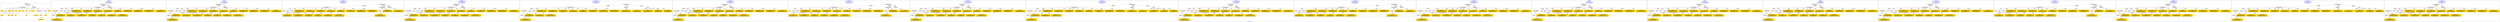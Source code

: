 digraph n0 {
fontcolor="blue"
remincross="true"
label="s04-ima-artworks.xml"
subgraph cluster_0 {
label="1-correct model"
n2[style="filled",color="white",fillcolor="lightgray",label="CulturalHeritageObject1"];
n3[shape="plaintext",style="filled",fillcolor="gold",label="creationDate"];
n4[style="filled",color="white",fillcolor="lightgray",label="Person1"];
n5[shape="plaintext",style="filled",fillcolor="gold",label="galleryLabel"];
n6[shape="plaintext",style="filled",fillcolor="gold",label="dimensions"];
n7[shape="plaintext",style="filled",fillcolor="gold",label="materials"];
n8[shape="plaintext",style="filled",fillcolor="gold",label="creditLine"];
n9[shape="plaintext",style="filled",fillcolor="gold",label="provenance"];
n10[style="filled",color="white",fillcolor="lightgray",label="Concept1"];
n11[shape="plaintext",style="filled",fillcolor="gold",label="title"];
n12[shape="plaintext",style="filled",fillcolor="gold",label="accessionNumber"];
n13[style="filled",color="white",fillcolor="lightgray",label="CulturalHeritageObject2"];
n14[style="filled",color="white",fillcolor="lightgray",label="Document2"];
n15[shape="plaintext",style="filled",fillcolor="gold",label="relatedArtworksTitle"];
n16[style="filled",color="white",fillcolor="lightgray",label="Document1"];
n17[shape="plaintext",style="filled",fillcolor="gold",label="nationality"];
n18[shape="plaintext",style="filled",fillcolor="gold",label="birthDate"];
n19[shape="plaintext",style="filled",fillcolor="gold",label="deathDate"];
n20[shape="plaintext",style="filled",fillcolor="gold",label="artist"];
n21[style="filled",color="white",fillcolor="lightgray",label="EuropeanaAggregation1"];
n22[style="filled",color="white",fillcolor="lightgray",label="WebResource1"];
n23[shape="plaintext",style="filled",fillcolor="gold",label="imageURL"];
n24[shape="plaintext",style="filled",fillcolor="gold",label="values"];
n25[shape="plaintext",style="filled",fillcolor="gold",label="relatedArtworksURL"];
n26[shape="plaintext",style="filled",fillcolor="gold",label="sourceURL"];
}
subgraph cluster_1 {
label="candidate 0\nlink coherence:1.0\nnode coherence:1.0\nconfidence:0.5396182431569311\nmapping score:0.6112452967385849\ncost:23.99936\n-precision:0.92-recall:0.92"
n28[style="filled",color="white",fillcolor="lightgray",label="CulturalHeritageObject1"];
n29[style="filled",color="white",fillcolor="lightgray",label="CulturalHeritageObject2"];
n30[style="filled",color="white",fillcolor="lightgray",label="Person1"];
n31[style="filled",color="white",fillcolor="lightgray",label="Concept1"];
n32[style="filled",color="white",fillcolor="lightgray",label="Document1"];
n33[style="filled",color="white",fillcolor="lightgray",label="Document2"];
n34[style="filled",color="white",fillcolor="lightgray",label="EuropeanaAggregation1"];
n35[style="filled",color="white",fillcolor="lightgray",label="WebResource1"];
n36[shape="plaintext",style="filled",fillcolor="gold",label="dimensions\n[CulturalHeritageObject,extent,0.616]\n[CulturalHeritageObject,accessionNumber,0.171]\n[CulturalHeritageObject,medium,0.11]\n[CulturalHeritageObject,description,0.103]"];
n37[shape="plaintext",style="filled",fillcolor="gold",label="provenance\n[CulturalHeritageObject,provenance,0.511]\n[CulturalHeritageObject,description,0.175]\n[CulturalHeritageObject,title,0.165]\n[Person,biographicalInformation,0.149]"];
n38[shape="plaintext",style="filled",fillcolor="gold",label="sourceURL\n[WebResource,classLink,0.447]\n[Document,classLink,0.424]\n[CulturalHeritageObject,provenance,0.073]\n[CulturalHeritageObject,accessionNumber,0.056]"];
n39[shape="plaintext",style="filled",fillcolor="gold",label="values\n[Concept,prefLabel,0.368]\n[CulturalHeritageObject,description,0.262]\n[CulturalHeritageObject,title,0.258]\n[Person,biographicalInformation,0.112]"];
n40[shape="plaintext",style="filled",fillcolor="gold",label="imageURL\n[WebResource,classLink,0.833]\n[Document,classLink,0.154]\n[CulturalHeritageObject,description,0.008]\n[CulturalHeritageObject,accessionNumber,0.005]"];
n41[shape="plaintext",style="filled",fillcolor="gold",label="materials\n[CulturalHeritageObject,medium,0.816]\n[CulturalHeritageObject,description,0.066]\n[Concept,prefLabel,0.059]\n[Person,biographicalInformation,0.058]"];
n42[shape="plaintext",style="filled",fillcolor="gold",label="artist\n[Person,nameOfThePerson,0.476]\n[Document,classLink,0.282]\n[CulturalHeritageObject,provenance,0.157]\n[CulturalHeritageObject,title,0.085]"];
n43[shape="plaintext",style="filled",fillcolor="gold",label="title\n[CulturalHeritageObject,title,0.376]\n[Document,classLink,0.241]\n[CulturalHeritageObject,description,0.239]\n[Person,biographicalInformation,0.144]"];
n44[shape="plaintext",style="filled",fillcolor="gold",label="relatedArtworksURL\n[WebResource,classLink,0.457]\n[Document,classLink,0.403]\n[CulturalHeritageObject,provenance,0.072]\n[CulturalHeritageObject,accessionNumber,0.069]"];
n45[shape="plaintext",style="filled",fillcolor="gold",label="nationality\n[Person,countryAssociatedWithThePerson,0.786]\n[Concept,prefLabel,0.094]\n[CulturalHeritageObject,provenance,0.072]\n[CulturalHeritageObject,title,0.048]"];
n46[shape="plaintext",style="filled",fillcolor="gold",label="creationDate\n[Person,dateOfBirth,0.418]\n[CulturalHeritageObject,created,0.326]\n[Person,dateOfDeath,0.149]\n[Person,biographicalInformation,0.107]"];
n47[shape="plaintext",style="filled",fillcolor="gold",label="deathDate\n[Person,dateOfDeath,0.395]\n[CulturalHeritageObject,created,0.289]\n[Person,dateOfBirth,0.269]\n[CulturalHeritageObject,title,0.048]"];
n48[shape="plaintext",style="filled",fillcolor="gold",label="creditLine\n[CulturalHeritageObject,provenance,0.696]\n[CulturalHeritageObject,title,0.115]\n[CulturalHeritageObject,description,0.103]\n[Document,classLink,0.087]"];
n49[shape="plaintext",style="filled",fillcolor="gold",label="galleryLabel\n[Person,biographicalInformation,0.404]\n[CulturalHeritageObject,description,0.375]\n[CulturalHeritageObject,title,0.155]\n[CulturalHeritageObject,provenance,0.067]"];
n50[shape="plaintext",style="filled",fillcolor="gold",label="accessionNumber\n[CulturalHeritageObject,accessionNumber,0.981]\n[CulturalHeritageObject,extent,0.018]\n[CulturalHeritageObject,provenance,0.0]\n[WebResource,classLink,0.0]"];
n51[shape="plaintext",style="filled",fillcolor="gold",label="birthDate\n[Person,dateOfBirth,0.439]\n[Person,dateOfDeath,0.273]\n[CulturalHeritageObject,created,0.241]\n[Person,biographicalInformation,0.047]"];
n52[shape="plaintext",style="filled",fillcolor="gold",label="relatedArtworksTitle\n[CulturalHeritageObject,title,0.352]\n[Document,classLink,0.283]\n[CulturalHeritageObject,description,0.233]\n[Person,biographicalInformation,0.132]"];
}
subgraph cluster_2 {
label="candidate 1\nlink coherence:1.0\nnode coherence:1.0\nconfidence:0.5333967927729177\nmapping score:0.6091714799439137\ncost:23.99936\n-precision:0.83-recall:0.83"
n54[style="filled",color="white",fillcolor="lightgray",label="CulturalHeritageObject1"];
n55[style="filled",color="white",fillcolor="lightgray",label="CulturalHeritageObject2"];
n56[style="filled",color="white",fillcolor="lightgray",label="Person1"];
n57[style="filled",color="white",fillcolor="lightgray",label="Concept1"];
n58[style="filled",color="white",fillcolor="lightgray",label="Document1"];
n59[style="filled",color="white",fillcolor="lightgray",label="Document2"];
n60[style="filled",color="white",fillcolor="lightgray",label="EuropeanaAggregation1"];
n61[style="filled",color="white",fillcolor="lightgray",label="WebResource1"];
n62[shape="plaintext",style="filled",fillcolor="gold",label="dimensions\n[CulturalHeritageObject,extent,0.616]\n[CulturalHeritageObject,accessionNumber,0.171]\n[CulturalHeritageObject,medium,0.11]\n[CulturalHeritageObject,description,0.103]"];
n63[shape="plaintext",style="filled",fillcolor="gold",label="provenance\n[CulturalHeritageObject,provenance,0.511]\n[CulturalHeritageObject,description,0.175]\n[CulturalHeritageObject,title,0.165]\n[Person,biographicalInformation,0.149]"];
n64[shape="plaintext",style="filled",fillcolor="gold",label="sourceURL\n[WebResource,classLink,0.447]\n[Document,classLink,0.424]\n[CulturalHeritageObject,provenance,0.073]\n[CulturalHeritageObject,accessionNumber,0.056]"];
n65[shape="plaintext",style="filled",fillcolor="gold",label="values\n[Concept,prefLabel,0.368]\n[CulturalHeritageObject,description,0.262]\n[CulturalHeritageObject,title,0.258]\n[Person,biographicalInformation,0.112]"];
n66[shape="plaintext",style="filled",fillcolor="gold",label="imageURL\n[WebResource,classLink,0.833]\n[Document,classLink,0.154]\n[CulturalHeritageObject,description,0.008]\n[CulturalHeritageObject,accessionNumber,0.005]"];
n67[shape="plaintext",style="filled",fillcolor="gold",label="materials\n[CulturalHeritageObject,medium,0.816]\n[CulturalHeritageObject,description,0.066]\n[Concept,prefLabel,0.059]\n[Person,biographicalInformation,0.058]"];
n68[shape="plaintext",style="filled",fillcolor="gold",label="artist\n[Person,nameOfThePerson,0.476]\n[Document,classLink,0.282]\n[CulturalHeritageObject,provenance,0.157]\n[CulturalHeritageObject,title,0.085]"];
n69[shape="plaintext",style="filled",fillcolor="gold",label="title\n[CulturalHeritageObject,title,0.376]\n[Document,classLink,0.241]\n[CulturalHeritageObject,description,0.239]\n[Person,biographicalInformation,0.144]"];
n70[shape="plaintext",style="filled",fillcolor="gold",label="relatedArtworksURL\n[WebResource,classLink,0.457]\n[Document,classLink,0.403]\n[CulturalHeritageObject,provenance,0.072]\n[CulturalHeritageObject,accessionNumber,0.069]"];
n71[shape="plaintext",style="filled",fillcolor="gold",label="nationality\n[Person,countryAssociatedWithThePerson,0.786]\n[Concept,prefLabel,0.094]\n[CulturalHeritageObject,provenance,0.072]\n[CulturalHeritageObject,title,0.048]"];
n72[shape="plaintext",style="filled",fillcolor="gold",label="birthDate\n[Person,dateOfBirth,0.439]\n[Person,dateOfDeath,0.273]\n[CulturalHeritageObject,created,0.241]\n[Person,biographicalInformation,0.047]"];
n73[shape="plaintext",style="filled",fillcolor="gold",label="deathDate\n[Person,dateOfDeath,0.395]\n[CulturalHeritageObject,created,0.289]\n[Person,dateOfBirth,0.269]\n[CulturalHeritageObject,title,0.048]"];
n74[shape="plaintext",style="filled",fillcolor="gold",label="creditLine\n[CulturalHeritageObject,provenance,0.696]\n[CulturalHeritageObject,title,0.115]\n[CulturalHeritageObject,description,0.103]\n[Document,classLink,0.087]"];
n75[shape="plaintext",style="filled",fillcolor="gold",label="galleryLabel\n[Person,biographicalInformation,0.404]\n[CulturalHeritageObject,description,0.375]\n[CulturalHeritageObject,title,0.155]\n[CulturalHeritageObject,provenance,0.067]"];
n76[shape="plaintext",style="filled",fillcolor="gold",label="accessionNumber\n[CulturalHeritageObject,accessionNumber,0.981]\n[CulturalHeritageObject,extent,0.018]\n[CulturalHeritageObject,provenance,0.0]\n[WebResource,classLink,0.0]"];
n77[shape="plaintext",style="filled",fillcolor="gold",label="relatedArtworksTitle\n[CulturalHeritageObject,title,0.352]\n[Document,classLink,0.283]\n[CulturalHeritageObject,description,0.233]\n[Person,biographicalInformation,0.132]"];
n78[shape="plaintext",style="filled",fillcolor="gold",label="creationDate\n[Person,dateOfBirth,0.418]\n[CulturalHeritageObject,created,0.326]\n[Person,dateOfDeath,0.149]\n[Person,biographicalInformation,0.107]"];
}
subgraph cluster_3 {
label="candidate 10\nlink coherence:0.9583333333333334\nnode coherence:1.0\nconfidence:0.5333967927729177\nmapping score:0.6091714799439137\ncost:123.009382\n-precision:0.79-recall:0.79"
n80[style="filled",color="white",fillcolor="lightgray",label="CulturalHeritageObject1"];
n81[style="filled",color="white",fillcolor="lightgray",label="Person1"];
n82[style="filled",color="white",fillcolor="lightgray",label="Concept1"];
n83[style="filled",color="white",fillcolor="lightgray",label="Document1"];
n84[style="filled",color="white",fillcolor="lightgray",label="CulturalHeritageObject2"];
n85[style="filled",color="white",fillcolor="lightgray",label="Document2"];
n86[style="filled",color="white",fillcolor="lightgray",label="EuropeanaAggregation1"];
n87[style="filled",color="white",fillcolor="lightgray",label="WebResource1"];
n88[shape="plaintext",style="filled",fillcolor="gold",label="dimensions\n[CulturalHeritageObject,extent,0.616]\n[CulturalHeritageObject,accessionNumber,0.171]\n[CulturalHeritageObject,medium,0.11]\n[CulturalHeritageObject,description,0.103]"];
n89[shape="plaintext",style="filled",fillcolor="gold",label="provenance\n[CulturalHeritageObject,provenance,0.511]\n[CulturalHeritageObject,description,0.175]\n[CulturalHeritageObject,title,0.165]\n[Person,biographicalInformation,0.149]"];
n90[shape="plaintext",style="filled",fillcolor="gold",label="sourceURL\n[WebResource,classLink,0.447]\n[Document,classLink,0.424]\n[CulturalHeritageObject,provenance,0.073]\n[CulturalHeritageObject,accessionNumber,0.056]"];
n91[shape="plaintext",style="filled",fillcolor="gold",label="values\n[Concept,prefLabel,0.368]\n[CulturalHeritageObject,description,0.262]\n[CulturalHeritageObject,title,0.258]\n[Person,biographicalInformation,0.112]"];
n92[shape="plaintext",style="filled",fillcolor="gold",label="imageURL\n[WebResource,classLink,0.833]\n[Document,classLink,0.154]\n[CulturalHeritageObject,description,0.008]\n[CulturalHeritageObject,accessionNumber,0.005]"];
n93[shape="plaintext",style="filled",fillcolor="gold",label="materials\n[CulturalHeritageObject,medium,0.816]\n[CulturalHeritageObject,description,0.066]\n[Concept,prefLabel,0.059]\n[Person,biographicalInformation,0.058]"];
n94[shape="plaintext",style="filled",fillcolor="gold",label="artist\n[Person,nameOfThePerson,0.476]\n[Document,classLink,0.282]\n[CulturalHeritageObject,provenance,0.157]\n[CulturalHeritageObject,title,0.085]"];
n95[shape="plaintext",style="filled",fillcolor="gold",label="title\n[CulturalHeritageObject,title,0.376]\n[Document,classLink,0.241]\n[CulturalHeritageObject,description,0.239]\n[Person,biographicalInformation,0.144]"];
n96[shape="plaintext",style="filled",fillcolor="gold",label="relatedArtworksURL\n[WebResource,classLink,0.457]\n[Document,classLink,0.403]\n[CulturalHeritageObject,provenance,0.072]\n[CulturalHeritageObject,accessionNumber,0.069]"];
n97[shape="plaintext",style="filled",fillcolor="gold",label="nationality\n[Person,countryAssociatedWithThePerson,0.786]\n[Concept,prefLabel,0.094]\n[CulturalHeritageObject,provenance,0.072]\n[CulturalHeritageObject,title,0.048]"];
n98[shape="plaintext",style="filled",fillcolor="gold",label="birthDate\n[Person,dateOfBirth,0.439]\n[Person,dateOfDeath,0.273]\n[CulturalHeritageObject,created,0.241]\n[Person,biographicalInformation,0.047]"];
n99[shape="plaintext",style="filled",fillcolor="gold",label="deathDate\n[Person,dateOfDeath,0.395]\n[CulturalHeritageObject,created,0.289]\n[Person,dateOfBirth,0.269]\n[CulturalHeritageObject,title,0.048]"];
n100[shape="plaintext",style="filled",fillcolor="gold",label="creditLine\n[CulturalHeritageObject,provenance,0.696]\n[CulturalHeritageObject,title,0.115]\n[CulturalHeritageObject,description,0.103]\n[Document,classLink,0.087]"];
n101[shape="plaintext",style="filled",fillcolor="gold",label="galleryLabel\n[Person,biographicalInformation,0.404]\n[CulturalHeritageObject,description,0.375]\n[CulturalHeritageObject,title,0.155]\n[CulturalHeritageObject,provenance,0.067]"];
n102[shape="plaintext",style="filled",fillcolor="gold",label="accessionNumber\n[CulturalHeritageObject,accessionNumber,0.981]\n[CulturalHeritageObject,extent,0.018]\n[CulturalHeritageObject,provenance,0.0]\n[WebResource,classLink,0.0]"];
n103[shape="plaintext",style="filled",fillcolor="gold",label="relatedArtworksTitle\n[CulturalHeritageObject,title,0.352]\n[Document,classLink,0.283]\n[CulturalHeritageObject,description,0.233]\n[Person,biographicalInformation,0.132]"];
n104[shape="plaintext",style="filled",fillcolor="gold",label="creationDate\n[Person,dateOfBirth,0.418]\n[CulturalHeritageObject,created,0.326]\n[Person,dateOfDeath,0.149]\n[Person,biographicalInformation,0.107]"];
}
subgraph cluster_4 {
label="candidate 11\nlink coherence:0.9583333333333334\nnode coherence:1.0\nconfidence:0.5333967927729177\nmapping score:0.6091714799439137\ncost:123.009532\n-precision:0.83-recall:0.83"
n106[style="filled",color="white",fillcolor="lightgray",label="CulturalHeritageObject1"];
n107[style="filled",color="white",fillcolor="lightgray",label="CulturalHeritageObject2"];
n108[style="filled",color="white",fillcolor="lightgray",label="Person1"];
n109[style="filled",color="white",fillcolor="lightgray",label="Concept1"];
n110[style="filled",color="white",fillcolor="lightgray",label="Document1"];
n111[style="filled",color="white",fillcolor="lightgray",label="Document2"];
n112[style="filled",color="white",fillcolor="lightgray",label="EuropeanaAggregation1"];
n113[style="filled",color="white",fillcolor="lightgray",label="WebResource1"];
n114[shape="plaintext",style="filled",fillcolor="gold",label="dimensions\n[CulturalHeritageObject,extent,0.616]\n[CulturalHeritageObject,accessionNumber,0.171]\n[CulturalHeritageObject,medium,0.11]\n[CulturalHeritageObject,description,0.103]"];
n115[shape="plaintext",style="filled",fillcolor="gold",label="provenance\n[CulturalHeritageObject,provenance,0.511]\n[CulturalHeritageObject,description,0.175]\n[CulturalHeritageObject,title,0.165]\n[Person,biographicalInformation,0.149]"];
n116[shape="plaintext",style="filled",fillcolor="gold",label="sourceURL\n[WebResource,classLink,0.447]\n[Document,classLink,0.424]\n[CulturalHeritageObject,provenance,0.073]\n[CulturalHeritageObject,accessionNumber,0.056]"];
n117[shape="plaintext",style="filled",fillcolor="gold",label="values\n[Concept,prefLabel,0.368]\n[CulturalHeritageObject,description,0.262]\n[CulturalHeritageObject,title,0.258]\n[Person,biographicalInformation,0.112]"];
n118[shape="plaintext",style="filled",fillcolor="gold",label="imageURL\n[WebResource,classLink,0.833]\n[Document,classLink,0.154]\n[CulturalHeritageObject,description,0.008]\n[CulturalHeritageObject,accessionNumber,0.005]"];
n119[shape="plaintext",style="filled",fillcolor="gold",label="materials\n[CulturalHeritageObject,medium,0.816]\n[CulturalHeritageObject,description,0.066]\n[Concept,prefLabel,0.059]\n[Person,biographicalInformation,0.058]"];
n120[shape="plaintext",style="filled",fillcolor="gold",label="artist\n[Person,nameOfThePerson,0.476]\n[Document,classLink,0.282]\n[CulturalHeritageObject,provenance,0.157]\n[CulturalHeritageObject,title,0.085]"];
n121[shape="plaintext",style="filled",fillcolor="gold",label="title\n[CulturalHeritageObject,title,0.376]\n[Document,classLink,0.241]\n[CulturalHeritageObject,description,0.239]\n[Person,biographicalInformation,0.144]"];
n122[shape="plaintext",style="filled",fillcolor="gold",label="relatedArtworksURL\n[WebResource,classLink,0.457]\n[Document,classLink,0.403]\n[CulturalHeritageObject,provenance,0.072]\n[CulturalHeritageObject,accessionNumber,0.069]"];
n123[shape="plaintext",style="filled",fillcolor="gold",label="nationality\n[Person,countryAssociatedWithThePerson,0.786]\n[Concept,prefLabel,0.094]\n[CulturalHeritageObject,provenance,0.072]\n[CulturalHeritageObject,title,0.048]"];
n124[shape="plaintext",style="filled",fillcolor="gold",label="birthDate\n[Person,dateOfBirth,0.439]\n[Person,dateOfDeath,0.273]\n[CulturalHeritageObject,created,0.241]\n[Person,biographicalInformation,0.047]"];
n125[shape="plaintext",style="filled",fillcolor="gold",label="deathDate\n[Person,dateOfDeath,0.395]\n[CulturalHeritageObject,created,0.289]\n[Person,dateOfBirth,0.269]\n[CulturalHeritageObject,title,0.048]"];
n126[shape="plaintext",style="filled",fillcolor="gold",label="creditLine\n[CulturalHeritageObject,provenance,0.696]\n[CulturalHeritageObject,title,0.115]\n[CulturalHeritageObject,description,0.103]\n[Document,classLink,0.087]"];
n127[shape="plaintext",style="filled",fillcolor="gold",label="galleryLabel\n[Person,biographicalInformation,0.404]\n[CulturalHeritageObject,description,0.375]\n[CulturalHeritageObject,title,0.155]\n[CulturalHeritageObject,provenance,0.067]"];
n128[shape="plaintext",style="filled",fillcolor="gold",label="accessionNumber\n[CulturalHeritageObject,accessionNumber,0.981]\n[CulturalHeritageObject,extent,0.018]\n[CulturalHeritageObject,provenance,0.0]\n[WebResource,classLink,0.0]"];
n129[shape="plaintext",style="filled",fillcolor="gold",label="relatedArtworksTitle\n[CulturalHeritageObject,title,0.352]\n[Document,classLink,0.283]\n[CulturalHeritageObject,description,0.233]\n[Person,biographicalInformation,0.132]"];
n130[shape="plaintext",style="filled",fillcolor="gold",label="creationDate\n[Person,dateOfBirth,0.418]\n[CulturalHeritageObject,created,0.326]\n[Person,dateOfDeath,0.149]\n[Person,biographicalInformation,0.107]"];
}
subgraph cluster_5 {
label="candidate 12\nlink coherence:0.9583333333333334\nnode coherence:1.0\nconfidence:0.5333967927729177\nmapping score:0.6091714799439137\ncost:123.009572\n-precision:0.79-recall:0.79"
n132[style="filled",color="white",fillcolor="lightgray",label="CulturalHeritageObject1"];
n133[style="filled",color="white",fillcolor="lightgray",label="CulturalHeritageObject2"];
n134[style="filled",color="white",fillcolor="lightgray",label="Concept1"];
n135[style="filled",color="white",fillcolor="lightgray",label="Document1"];
n136[style="filled",color="white",fillcolor="lightgray",label="Document2"];
n137[style="filled",color="white",fillcolor="lightgray",label="EuropeanaAggregation1"];
n138[style="filled",color="white",fillcolor="lightgray",label="WebResource1"];
n139[style="filled",color="white",fillcolor="lightgray",label="Person1"];
n140[shape="plaintext",style="filled",fillcolor="gold",label="dimensions\n[CulturalHeritageObject,extent,0.616]\n[CulturalHeritageObject,accessionNumber,0.171]\n[CulturalHeritageObject,medium,0.11]\n[CulturalHeritageObject,description,0.103]"];
n141[shape="plaintext",style="filled",fillcolor="gold",label="provenance\n[CulturalHeritageObject,provenance,0.511]\n[CulturalHeritageObject,description,0.175]\n[CulturalHeritageObject,title,0.165]\n[Person,biographicalInformation,0.149]"];
n142[shape="plaintext",style="filled",fillcolor="gold",label="sourceURL\n[WebResource,classLink,0.447]\n[Document,classLink,0.424]\n[CulturalHeritageObject,provenance,0.073]\n[CulturalHeritageObject,accessionNumber,0.056]"];
n143[shape="plaintext",style="filled",fillcolor="gold",label="values\n[Concept,prefLabel,0.368]\n[CulturalHeritageObject,description,0.262]\n[CulturalHeritageObject,title,0.258]\n[Person,biographicalInformation,0.112]"];
n144[shape="plaintext",style="filled",fillcolor="gold",label="imageURL\n[WebResource,classLink,0.833]\n[Document,classLink,0.154]\n[CulturalHeritageObject,description,0.008]\n[CulturalHeritageObject,accessionNumber,0.005]"];
n145[shape="plaintext",style="filled",fillcolor="gold",label="materials\n[CulturalHeritageObject,medium,0.816]\n[CulturalHeritageObject,description,0.066]\n[Concept,prefLabel,0.059]\n[Person,biographicalInformation,0.058]"];
n146[shape="plaintext",style="filled",fillcolor="gold",label="artist\n[Person,nameOfThePerson,0.476]\n[Document,classLink,0.282]\n[CulturalHeritageObject,provenance,0.157]\n[CulturalHeritageObject,title,0.085]"];
n147[shape="plaintext",style="filled",fillcolor="gold",label="title\n[CulturalHeritageObject,title,0.376]\n[Document,classLink,0.241]\n[CulturalHeritageObject,description,0.239]\n[Person,biographicalInformation,0.144]"];
n148[shape="plaintext",style="filled",fillcolor="gold",label="relatedArtworksURL\n[WebResource,classLink,0.457]\n[Document,classLink,0.403]\n[CulturalHeritageObject,provenance,0.072]\n[CulturalHeritageObject,accessionNumber,0.069]"];
n149[shape="plaintext",style="filled",fillcolor="gold",label="nationality\n[Person,countryAssociatedWithThePerson,0.786]\n[Concept,prefLabel,0.094]\n[CulturalHeritageObject,provenance,0.072]\n[CulturalHeritageObject,title,0.048]"];
n150[shape="plaintext",style="filled",fillcolor="gold",label="birthDate\n[Person,dateOfBirth,0.439]\n[Person,dateOfDeath,0.273]\n[CulturalHeritageObject,created,0.241]\n[Person,biographicalInformation,0.047]"];
n151[shape="plaintext",style="filled",fillcolor="gold",label="deathDate\n[Person,dateOfDeath,0.395]\n[CulturalHeritageObject,created,0.289]\n[Person,dateOfBirth,0.269]\n[CulturalHeritageObject,title,0.048]"];
n152[shape="plaintext",style="filled",fillcolor="gold",label="creditLine\n[CulturalHeritageObject,provenance,0.696]\n[CulturalHeritageObject,title,0.115]\n[CulturalHeritageObject,description,0.103]\n[Document,classLink,0.087]"];
n153[shape="plaintext",style="filled",fillcolor="gold",label="galleryLabel\n[Person,biographicalInformation,0.404]\n[CulturalHeritageObject,description,0.375]\n[CulturalHeritageObject,title,0.155]\n[CulturalHeritageObject,provenance,0.067]"];
n154[shape="plaintext",style="filled",fillcolor="gold",label="accessionNumber\n[CulturalHeritageObject,accessionNumber,0.981]\n[CulturalHeritageObject,extent,0.018]\n[CulturalHeritageObject,provenance,0.0]\n[WebResource,classLink,0.0]"];
n155[shape="plaintext",style="filled",fillcolor="gold",label="relatedArtworksTitle\n[CulturalHeritageObject,title,0.352]\n[Document,classLink,0.283]\n[CulturalHeritageObject,description,0.233]\n[Person,biographicalInformation,0.132]"];
n156[shape="plaintext",style="filled",fillcolor="gold",label="creationDate\n[Person,dateOfBirth,0.418]\n[CulturalHeritageObject,created,0.326]\n[Person,dateOfDeath,0.149]\n[Person,biographicalInformation,0.107]"];
}
subgraph cluster_6 {
label="candidate 13\nlink coherence:0.9583333333333334\nnode coherence:1.0\nconfidence:0.529045975731737\nmapping score:0.6077212075968536\ncost:23.99934\n-precision:0.75-recall:0.75"
n158[style="filled",color="white",fillcolor="lightgray",label="CulturalHeritageObject1"];
n159[style="filled",color="white",fillcolor="lightgray",label="CulturalHeritageObject2"];
n160[style="filled",color="white",fillcolor="lightgray",label="Person1"];
n161[style="filled",color="white",fillcolor="lightgray",label="Concept1"];
n162[style="filled",color="white",fillcolor="lightgray",label="Document1"];
n163[style="filled",color="white",fillcolor="lightgray",label="Document2"];
n164[style="filled",color="white",fillcolor="lightgray",label="EuropeanaAggregation1"];
n165[style="filled",color="white",fillcolor="lightgray",label="WebResource1"];
n166[shape="plaintext",style="filled",fillcolor="gold",label="dimensions\n[CulturalHeritageObject,extent,0.616]\n[CulturalHeritageObject,accessionNumber,0.171]\n[CulturalHeritageObject,medium,0.11]\n[CulturalHeritageObject,description,0.103]"];
n167[shape="plaintext",style="filled",fillcolor="gold",label="provenance\n[CulturalHeritageObject,provenance,0.511]\n[CulturalHeritageObject,description,0.175]\n[CulturalHeritageObject,title,0.165]\n[Person,biographicalInformation,0.149]"];
n168[shape="plaintext",style="filled",fillcolor="gold",label="sourceURL\n[WebResource,classLink,0.447]\n[Document,classLink,0.424]\n[CulturalHeritageObject,provenance,0.073]\n[CulturalHeritageObject,accessionNumber,0.056]"];
n169[shape="plaintext",style="filled",fillcolor="gold",label="values\n[Concept,prefLabel,0.368]\n[CulturalHeritageObject,description,0.262]\n[CulturalHeritageObject,title,0.258]\n[Person,biographicalInformation,0.112]"];
n170[shape="plaintext",style="filled",fillcolor="gold",label="imageURL\n[WebResource,classLink,0.833]\n[Document,classLink,0.154]\n[CulturalHeritageObject,description,0.008]\n[CulturalHeritageObject,accessionNumber,0.005]"];
n171[shape="plaintext",style="filled",fillcolor="gold",label="materials\n[CulturalHeritageObject,medium,0.816]\n[CulturalHeritageObject,description,0.066]\n[Concept,prefLabel,0.059]\n[Person,biographicalInformation,0.058]"];
n172[shape="plaintext",style="filled",fillcolor="gold",label="artist\n[Person,nameOfThePerson,0.476]\n[Document,classLink,0.282]\n[CulturalHeritageObject,provenance,0.157]\n[CulturalHeritageObject,title,0.085]"];
n173[shape="plaintext",style="filled",fillcolor="gold",label="title\n[CulturalHeritageObject,title,0.376]\n[Document,classLink,0.241]\n[CulturalHeritageObject,description,0.239]\n[Person,biographicalInformation,0.144]"];
n174[shape="plaintext",style="filled",fillcolor="gold",label="relatedArtworksURL\n[WebResource,classLink,0.457]\n[Document,classLink,0.403]\n[CulturalHeritageObject,provenance,0.072]\n[CulturalHeritageObject,accessionNumber,0.069]"];
n175[shape="plaintext",style="filled",fillcolor="gold",label="nationality\n[Person,countryAssociatedWithThePerson,0.786]\n[Concept,prefLabel,0.094]\n[CulturalHeritageObject,provenance,0.072]\n[CulturalHeritageObject,title,0.048]"];
n176[shape="plaintext",style="filled",fillcolor="gold",label="birthDate\n[Person,dateOfBirth,0.439]\n[Person,dateOfDeath,0.273]\n[CulturalHeritageObject,created,0.241]\n[Person,biographicalInformation,0.047]"];
n177[shape="plaintext",style="filled",fillcolor="gold",label="deathDate\n[Person,dateOfDeath,0.395]\n[CulturalHeritageObject,created,0.289]\n[Person,dateOfBirth,0.269]\n[CulturalHeritageObject,title,0.048]"];
n178[shape="plaintext",style="filled",fillcolor="gold",label="creditLine\n[CulturalHeritageObject,provenance,0.696]\n[CulturalHeritageObject,title,0.115]\n[CulturalHeritageObject,description,0.103]\n[Document,classLink,0.087]"];
n179[shape="plaintext",style="filled",fillcolor="gold",label="galleryLabel\n[Person,biographicalInformation,0.404]\n[CulturalHeritageObject,description,0.375]\n[CulturalHeritageObject,title,0.155]\n[CulturalHeritageObject,provenance,0.067]"];
n180[shape="plaintext",style="filled",fillcolor="gold",label="accessionNumber\n[CulturalHeritageObject,accessionNumber,0.981]\n[CulturalHeritageObject,extent,0.018]\n[CulturalHeritageObject,provenance,0.0]\n[WebResource,classLink,0.0]"];
n181[shape="plaintext",style="filled",fillcolor="gold",label="relatedArtworksTitle\n[CulturalHeritageObject,title,0.352]\n[Document,classLink,0.283]\n[CulturalHeritageObject,description,0.233]\n[Person,biographicalInformation,0.132]"];
n182[shape="plaintext",style="filled",fillcolor="gold",label="creationDate\n[Person,dateOfBirth,0.418]\n[CulturalHeritageObject,created,0.326]\n[Person,dateOfDeath,0.149]\n[Person,biographicalInformation,0.107]"];
}
subgraph cluster_7 {
label="candidate 14\nlink coherence:0.9583333333333334\nnode coherence:1.0\nconfidence:0.529045975731737\nmapping score:0.6077212075968536\ncost:123.009382\n-precision:0.75-recall:0.75"
n184[style="filled",color="white",fillcolor="lightgray",label="CulturalHeritageObject1"];
n185[style="filled",color="white",fillcolor="lightgray",label="Person1"];
n186[style="filled",color="white",fillcolor="lightgray",label="Concept1"];
n187[style="filled",color="white",fillcolor="lightgray",label="Document1"];
n188[style="filled",color="white",fillcolor="lightgray",label="CulturalHeritageObject2"];
n189[style="filled",color="white",fillcolor="lightgray",label="Document2"];
n190[style="filled",color="white",fillcolor="lightgray",label="EuropeanaAggregation1"];
n191[style="filled",color="white",fillcolor="lightgray",label="WebResource1"];
n192[shape="plaintext",style="filled",fillcolor="gold",label="dimensions\n[CulturalHeritageObject,extent,0.616]\n[CulturalHeritageObject,accessionNumber,0.171]\n[CulturalHeritageObject,medium,0.11]\n[CulturalHeritageObject,description,0.103]"];
n193[shape="plaintext",style="filled",fillcolor="gold",label="provenance\n[CulturalHeritageObject,provenance,0.511]\n[CulturalHeritageObject,description,0.175]\n[CulturalHeritageObject,title,0.165]\n[Person,biographicalInformation,0.149]"];
n194[shape="plaintext",style="filled",fillcolor="gold",label="sourceURL\n[WebResource,classLink,0.447]\n[Document,classLink,0.424]\n[CulturalHeritageObject,provenance,0.073]\n[CulturalHeritageObject,accessionNumber,0.056]"];
n195[shape="plaintext",style="filled",fillcolor="gold",label="values\n[Concept,prefLabel,0.368]\n[CulturalHeritageObject,description,0.262]\n[CulturalHeritageObject,title,0.258]\n[Person,biographicalInformation,0.112]"];
n196[shape="plaintext",style="filled",fillcolor="gold",label="imageURL\n[WebResource,classLink,0.833]\n[Document,classLink,0.154]\n[CulturalHeritageObject,description,0.008]\n[CulturalHeritageObject,accessionNumber,0.005]"];
n197[shape="plaintext",style="filled",fillcolor="gold",label="materials\n[CulturalHeritageObject,medium,0.816]\n[CulturalHeritageObject,description,0.066]\n[Concept,prefLabel,0.059]\n[Person,biographicalInformation,0.058]"];
n198[shape="plaintext",style="filled",fillcolor="gold",label="artist\n[Person,nameOfThePerson,0.476]\n[Document,classLink,0.282]\n[CulturalHeritageObject,provenance,0.157]\n[CulturalHeritageObject,title,0.085]"];
n199[shape="plaintext",style="filled",fillcolor="gold",label="title\n[CulturalHeritageObject,title,0.376]\n[Document,classLink,0.241]\n[CulturalHeritageObject,description,0.239]\n[Person,biographicalInformation,0.144]"];
n200[shape="plaintext",style="filled",fillcolor="gold",label="relatedArtworksURL\n[WebResource,classLink,0.457]\n[Document,classLink,0.403]\n[CulturalHeritageObject,provenance,0.072]\n[CulturalHeritageObject,accessionNumber,0.069]"];
n201[shape="plaintext",style="filled",fillcolor="gold",label="nationality\n[Person,countryAssociatedWithThePerson,0.786]\n[Concept,prefLabel,0.094]\n[CulturalHeritageObject,provenance,0.072]\n[CulturalHeritageObject,title,0.048]"];
n202[shape="plaintext",style="filled",fillcolor="gold",label="birthDate\n[Person,dateOfBirth,0.439]\n[Person,dateOfDeath,0.273]\n[CulturalHeritageObject,created,0.241]\n[Person,biographicalInformation,0.047]"];
n203[shape="plaintext",style="filled",fillcolor="gold",label="deathDate\n[Person,dateOfDeath,0.395]\n[CulturalHeritageObject,created,0.289]\n[Person,dateOfBirth,0.269]\n[CulturalHeritageObject,title,0.048]"];
n204[shape="plaintext",style="filled",fillcolor="gold",label="creditLine\n[CulturalHeritageObject,provenance,0.696]\n[CulturalHeritageObject,title,0.115]\n[CulturalHeritageObject,description,0.103]\n[Document,classLink,0.087]"];
n205[shape="plaintext",style="filled",fillcolor="gold",label="galleryLabel\n[Person,biographicalInformation,0.404]\n[CulturalHeritageObject,description,0.375]\n[CulturalHeritageObject,title,0.155]\n[CulturalHeritageObject,provenance,0.067]"];
n206[shape="plaintext",style="filled",fillcolor="gold",label="accessionNumber\n[CulturalHeritageObject,accessionNumber,0.981]\n[CulturalHeritageObject,extent,0.018]\n[CulturalHeritageObject,provenance,0.0]\n[WebResource,classLink,0.0]"];
n207[shape="plaintext",style="filled",fillcolor="gold",label="relatedArtworksTitle\n[CulturalHeritageObject,title,0.352]\n[Document,classLink,0.283]\n[CulturalHeritageObject,description,0.233]\n[Person,biographicalInformation,0.132]"];
n208[shape="plaintext",style="filled",fillcolor="gold",label="creationDate\n[Person,dateOfBirth,0.418]\n[CulturalHeritageObject,created,0.326]\n[Person,dateOfDeath,0.149]\n[Person,biographicalInformation,0.107]"];
}
subgraph cluster_8 {
label="candidate 15\nlink coherence:0.9583333333333334\nnode coherence:1.0\nconfidence:0.529045975731737\nmapping score:0.6077212075968536\ncost:123.009532\n-precision:0.79-recall:0.79"
n210[style="filled",color="white",fillcolor="lightgray",label="CulturalHeritageObject1"];
n211[style="filled",color="white",fillcolor="lightgray",label="CulturalHeritageObject2"];
n212[style="filled",color="white",fillcolor="lightgray",label="Person1"];
n213[style="filled",color="white",fillcolor="lightgray",label="Concept1"];
n214[style="filled",color="white",fillcolor="lightgray",label="Document1"];
n215[style="filled",color="white",fillcolor="lightgray",label="Document2"];
n216[style="filled",color="white",fillcolor="lightgray",label="EuropeanaAggregation1"];
n217[style="filled",color="white",fillcolor="lightgray",label="WebResource1"];
n218[shape="plaintext",style="filled",fillcolor="gold",label="dimensions\n[CulturalHeritageObject,extent,0.616]\n[CulturalHeritageObject,accessionNumber,0.171]\n[CulturalHeritageObject,medium,0.11]\n[CulturalHeritageObject,description,0.103]"];
n219[shape="plaintext",style="filled",fillcolor="gold",label="provenance\n[CulturalHeritageObject,provenance,0.511]\n[CulturalHeritageObject,description,0.175]\n[CulturalHeritageObject,title,0.165]\n[Person,biographicalInformation,0.149]"];
n220[shape="plaintext",style="filled",fillcolor="gold",label="sourceURL\n[WebResource,classLink,0.447]\n[Document,classLink,0.424]\n[CulturalHeritageObject,provenance,0.073]\n[CulturalHeritageObject,accessionNumber,0.056]"];
n221[shape="plaintext",style="filled",fillcolor="gold",label="values\n[Concept,prefLabel,0.368]\n[CulturalHeritageObject,description,0.262]\n[CulturalHeritageObject,title,0.258]\n[Person,biographicalInformation,0.112]"];
n222[shape="plaintext",style="filled",fillcolor="gold",label="imageURL\n[WebResource,classLink,0.833]\n[Document,classLink,0.154]\n[CulturalHeritageObject,description,0.008]\n[CulturalHeritageObject,accessionNumber,0.005]"];
n223[shape="plaintext",style="filled",fillcolor="gold",label="materials\n[CulturalHeritageObject,medium,0.816]\n[CulturalHeritageObject,description,0.066]\n[Concept,prefLabel,0.059]\n[Person,biographicalInformation,0.058]"];
n224[shape="plaintext",style="filled",fillcolor="gold",label="artist\n[Person,nameOfThePerson,0.476]\n[Document,classLink,0.282]\n[CulturalHeritageObject,provenance,0.157]\n[CulturalHeritageObject,title,0.085]"];
n225[shape="plaintext",style="filled",fillcolor="gold",label="title\n[CulturalHeritageObject,title,0.376]\n[Document,classLink,0.241]\n[CulturalHeritageObject,description,0.239]\n[Person,biographicalInformation,0.144]"];
n226[shape="plaintext",style="filled",fillcolor="gold",label="relatedArtworksURL\n[WebResource,classLink,0.457]\n[Document,classLink,0.403]\n[CulturalHeritageObject,provenance,0.072]\n[CulturalHeritageObject,accessionNumber,0.069]"];
n227[shape="plaintext",style="filled",fillcolor="gold",label="nationality\n[Person,countryAssociatedWithThePerson,0.786]\n[Concept,prefLabel,0.094]\n[CulturalHeritageObject,provenance,0.072]\n[CulturalHeritageObject,title,0.048]"];
n228[shape="plaintext",style="filled",fillcolor="gold",label="birthDate\n[Person,dateOfBirth,0.439]\n[Person,dateOfDeath,0.273]\n[CulturalHeritageObject,created,0.241]\n[Person,biographicalInformation,0.047]"];
n229[shape="plaintext",style="filled",fillcolor="gold",label="deathDate\n[Person,dateOfDeath,0.395]\n[CulturalHeritageObject,created,0.289]\n[Person,dateOfBirth,0.269]\n[CulturalHeritageObject,title,0.048]"];
n230[shape="plaintext",style="filled",fillcolor="gold",label="creditLine\n[CulturalHeritageObject,provenance,0.696]\n[CulturalHeritageObject,title,0.115]\n[CulturalHeritageObject,description,0.103]\n[Document,classLink,0.087]"];
n231[shape="plaintext",style="filled",fillcolor="gold",label="galleryLabel\n[Person,biographicalInformation,0.404]\n[CulturalHeritageObject,description,0.375]\n[CulturalHeritageObject,title,0.155]\n[CulturalHeritageObject,provenance,0.067]"];
n232[shape="plaintext",style="filled",fillcolor="gold",label="accessionNumber\n[CulturalHeritageObject,accessionNumber,0.981]\n[CulturalHeritageObject,extent,0.018]\n[CulturalHeritageObject,provenance,0.0]\n[WebResource,classLink,0.0]"];
n233[shape="plaintext",style="filled",fillcolor="gold",label="relatedArtworksTitle\n[CulturalHeritageObject,title,0.352]\n[Document,classLink,0.283]\n[CulturalHeritageObject,description,0.233]\n[Person,biographicalInformation,0.132]"];
n234[shape="plaintext",style="filled",fillcolor="gold",label="creationDate\n[Person,dateOfBirth,0.418]\n[CulturalHeritageObject,created,0.326]\n[Person,dateOfDeath,0.149]\n[Person,biographicalInformation,0.107]"];
}
subgraph cluster_9 {
label="candidate 16\nlink coherence:0.9583333333333334\nnode coherence:1.0\nconfidence:0.529045975731737\nmapping score:0.6077212075968536\ncost:123.009572\n-precision:0.75-recall:0.75"
n236[style="filled",color="white",fillcolor="lightgray",label="CulturalHeritageObject1"];
n237[style="filled",color="white",fillcolor="lightgray",label="CulturalHeritageObject2"];
n238[style="filled",color="white",fillcolor="lightgray",label="Concept1"];
n239[style="filled",color="white",fillcolor="lightgray",label="Document1"];
n240[style="filled",color="white",fillcolor="lightgray",label="Document2"];
n241[style="filled",color="white",fillcolor="lightgray",label="EuropeanaAggregation1"];
n242[style="filled",color="white",fillcolor="lightgray",label="WebResource1"];
n243[style="filled",color="white",fillcolor="lightgray",label="Person1"];
n244[shape="plaintext",style="filled",fillcolor="gold",label="dimensions\n[CulturalHeritageObject,extent,0.616]\n[CulturalHeritageObject,accessionNumber,0.171]\n[CulturalHeritageObject,medium,0.11]\n[CulturalHeritageObject,description,0.103]"];
n245[shape="plaintext",style="filled",fillcolor="gold",label="provenance\n[CulturalHeritageObject,provenance,0.511]\n[CulturalHeritageObject,description,0.175]\n[CulturalHeritageObject,title,0.165]\n[Person,biographicalInformation,0.149]"];
n246[shape="plaintext",style="filled",fillcolor="gold",label="sourceURL\n[WebResource,classLink,0.447]\n[Document,classLink,0.424]\n[CulturalHeritageObject,provenance,0.073]\n[CulturalHeritageObject,accessionNumber,0.056]"];
n247[shape="plaintext",style="filled",fillcolor="gold",label="values\n[Concept,prefLabel,0.368]\n[CulturalHeritageObject,description,0.262]\n[CulturalHeritageObject,title,0.258]\n[Person,biographicalInformation,0.112]"];
n248[shape="plaintext",style="filled",fillcolor="gold",label="imageURL\n[WebResource,classLink,0.833]\n[Document,classLink,0.154]\n[CulturalHeritageObject,description,0.008]\n[CulturalHeritageObject,accessionNumber,0.005]"];
n249[shape="plaintext",style="filled",fillcolor="gold",label="materials\n[CulturalHeritageObject,medium,0.816]\n[CulturalHeritageObject,description,0.066]\n[Concept,prefLabel,0.059]\n[Person,biographicalInformation,0.058]"];
n250[shape="plaintext",style="filled",fillcolor="gold",label="artist\n[Person,nameOfThePerson,0.476]\n[Document,classLink,0.282]\n[CulturalHeritageObject,provenance,0.157]\n[CulturalHeritageObject,title,0.085]"];
n251[shape="plaintext",style="filled",fillcolor="gold",label="title\n[CulturalHeritageObject,title,0.376]\n[Document,classLink,0.241]\n[CulturalHeritageObject,description,0.239]\n[Person,biographicalInformation,0.144]"];
n252[shape="plaintext",style="filled",fillcolor="gold",label="relatedArtworksURL\n[WebResource,classLink,0.457]\n[Document,classLink,0.403]\n[CulturalHeritageObject,provenance,0.072]\n[CulturalHeritageObject,accessionNumber,0.069]"];
n253[shape="plaintext",style="filled",fillcolor="gold",label="nationality\n[Person,countryAssociatedWithThePerson,0.786]\n[Concept,prefLabel,0.094]\n[CulturalHeritageObject,provenance,0.072]\n[CulturalHeritageObject,title,0.048]"];
n254[shape="plaintext",style="filled",fillcolor="gold",label="birthDate\n[Person,dateOfBirth,0.439]\n[Person,dateOfDeath,0.273]\n[CulturalHeritageObject,created,0.241]\n[Person,biographicalInformation,0.047]"];
n255[shape="plaintext",style="filled",fillcolor="gold",label="deathDate\n[Person,dateOfDeath,0.395]\n[CulturalHeritageObject,created,0.289]\n[Person,dateOfBirth,0.269]\n[CulturalHeritageObject,title,0.048]"];
n256[shape="plaintext",style="filled",fillcolor="gold",label="creditLine\n[CulturalHeritageObject,provenance,0.696]\n[CulturalHeritageObject,title,0.115]\n[CulturalHeritageObject,description,0.103]\n[Document,classLink,0.087]"];
n257[shape="plaintext",style="filled",fillcolor="gold",label="galleryLabel\n[Person,biographicalInformation,0.404]\n[CulturalHeritageObject,description,0.375]\n[CulturalHeritageObject,title,0.155]\n[CulturalHeritageObject,provenance,0.067]"];
n258[shape="plaintext",style="filled",fillcolor="gold",label="accessionNumber\n[CulturalHeritageObject,accessionNumber,0.981]\n[CulturalHeritageObject,extent,0.018]\n[CulturalHeritageObject,provenance,0.0]\n[WebResource,classLink,0.0]"];
n259[shape="plaintext",style="filled",fillcolor="gold",label="relatedArtworksTitle\n[CulturalHeritageObject,title,0.352]\n[Document,classLink,0.283]\n[CulturalHeritageObject,description,0.233]\n[Person,biographicalInformation,0.132]"];
n260[shape="plaintext",style="filled",fillcolor="gold",label="creationDate\n[Person,dateOfBirth,0.418]\n[CulturalHeritageObject,created,0.326]\n[Person,dateOfDeath,0.149]\n[Person,biographicalInformation,0.107]"];
}
subgraph cluster_10 {
label="candidate 17\nlink coherence:0.9583333333333334\nnode coherence:1.0\nconfidence:0.5229923038342682\nmapping score:0.605703316964364\ncost:23.99934\n-precision:0.79-recall:0.79"
n262[style="filled",color="white",fillcolor="lightgray",label="CulturalHeritageObject1"];
n263[style="filled",color="white",fillcolor="lightgray",label="CulturalHeritageObject2"];
n264[style="filled",color="white",fillcolor="lightgray",label="Person1"];
n265[style="filled",color="white",fillcolor="lightgray",label="Concept1"];
n266[style="filled",color="white",fillcolor="lightgray",label="Document1"];
n267[style="filled",color="white",fillcolor="lightgray",label="Document2"];
n268[style="filled",color="white",fillcolor="lightgray",label="EuropeanaAggregation1"];
n269[style="filled",color="white",fillcolor="lightgray",label="WebResource1"];
n270[shape="plaintext",style="filled",fillcolor="gold",label="dimensions\n[CulturalHeritageObject,extent,0.616]\n[CulturalHeritageObject,accessionNumber,0.171]\n[CulturalHeritageObject,medium,0.11]\n[CulturalHeritageObject,description,0.103]"];
n271[shape="plaintext",style="filled",fillcolor="gold",label="provenance\n[CulturalHeritageObject,provenance,0.511]\n[CulturalHeritageObject,description,0.175]\n[CulturalHeritageObject,title,0.165]\n[Person,biographicalInformation,0.149]"];
n272[shape="plaintext",style="filled",fillcolor="gold",label="sourceURL\n[WebResource,classLink,0.447]\n[Document,classLink,0.424]\n[CulturalHeritageObject,provenance,0.073]\n[CulturalHeritageObject,accessionNumber,0.056]"];
n273[shape="plaintext",style="filled",fillcolor="gold",label="values\n[Concept,prefLabel,0.368]\n[CulturalHeritageObject,description,0.262]\n[CulturalHeritageObject,title,0.258]\n[Person,biographicalInformation,0.112]"];
n274[shape="plaintext",style="filled",fillcolor="gold",label="imageURL\n[WebResource,classLink,0.833]\n[Document,classLink,0.154]\n[CulturalHeritageObject,description,0.008]\n[CulturalHeritageObject,accessionNumber,0.005]"];
n275[shape="plaintext",style="filled",fillcolor="gold",label="materials\n[CulturalHeritageObject,medium,0.816]\n[CulturalHeritageObject,description,0.066]\n[Concept,prefLabel,0.059]\n[Person,biographicalInformation,0.058]"];
n276[shape="plaintext",style="filled",fillcolor="gold",label="artist\n[Person,nameOfThePerson,0.476]\n[Document,classLink,0.282]\n[CulturalHeritageObject,provenance,0.157]\n[CulturalHeritageObject,title,0.085]"];
n277[shape="plaintext",style="filled",fillcolor="gold",label="title\n[CulturalHeritageObject,title,0.376]\n[Document,classLink,0.241]\n[CulturalHeritageObject,description,0.239]\n[Person,biographicalInformation,0.144]"];
n278[shape="plaintext",style="filled",fillcolor="gold",label="relatedArtworksURL\n[WebResource,classLink,0.457]\n[Document,classLink,0.403]\n[CulturalHeritageObject,provenance,0.072]\n[CulturalHeritageObject,accessionNumber,0.069]"];
n279[shape="plaintext",style="filled",fillcolor="gold",label="nationality\n[Person,countryAssociatedWithThePerson,0.786]\n[Concept,prefLabel,0.094]\n[CulturalHeritageObject,provenance,0.072]\n[CulturalHeritageObject,title,0.048]"];
n280[shape="plaintext",style="filled",fillcolor="gold",label="creationDate\n[Person,dateOfBirth,0.418]\n[CulturalHeritageObject,created,0.326]\n[Person,dateOfDeath,0.149]\n[Person,biographicalInformation,0.107]"];
n281[shape="plaintext",style="filled",fillcolor="gold",label="deathDate\n[Person,dateOfDeath,0.395]\n[CulturalHeritageObject,created,0.289]\n[Person,dateOfBirth,0.269]\n[CulturalHeritageObject,title,0.048]"];
n282[shape="plaintext",style="filled",fillcolor="gold",label="creditLine\n[CulturalHeritageObject,provenance,0.696]\n[CulturalHeritageObject,title,0.115]\n[CulturalHeritageObject,description,0.103]\n[Document,classLink,0.087]"];
n283[shape="plaintext",style="filled",fillcolor="gold",label="galleryLabel\n[Person,biographicalInformation,0.404]\n[CulturalHeritageObject,description,0.375]\n[CulturalHeritageObject,title,0.155]\n[CulturalHeritageObject,provenance,0.067]"];
n284[shape="plaintext",style="filled",fillcolor="gold",label="accessionNumber\n[CulturalHeritageObject,accessionNumber,0.981]\n[CulturalHeritageObject,extent,0.018]\n[CulturalHeritageObject,provenance,0.0]\n[WebResource,classLink,0.0]"];
n285[shape="plaintext",style="filled",fillcolor="gold",label="birthDate\n[Person,dateOfBirth,0.439]\n[Person,dateOfDeath,0.273]\n[CulturalHeritageObject,created,0.241]\n[Person,biographicalInformation,0.047]"];
n286[shape="plaintext",style="filled",fillcolor="gold",label="relatedArtworksTitle\n[CulturalHeritageObject,title,0.352]\n[Document,classLink,0.283]\n[CulturalHeritageObject,description,0.233]\n[Person,biographicalInformation,0.132]"];
}
subgraph cluster_11 {
label="candidate 18\nlink coherence:0.9583333333333334\nnode coherence:1.0\nconfidence:0.5229923038342682\nmapping score:0.605703316964364\ncost:123.009382\n-precision:0.79-recall:0.79"
n288[style="filled",color="white",fillcolor="lightgray",label="CulturalHeritageObject1"];
n289[style="filled",color="white",fillcolor="lightgray",label="Person1"];
n290[style="filled",color="white",fillcolor="lightgray",label="Concept1"];
n291[style="filled",color="white",fillcolor="lightgray",label="Document1"];
n292[style="filled",color="white",fillcolor="lightgray",label="CulturalHeritageObject2"];
n293[style="filled",color="white",fillcolor="lightgray",label="Document2"];
n294[style="filled",color="white",fillcolor="lightgray",label="EuropeanaAggregation1"];
n295[style="filled",color="white",fillcolor="lightgray",label="WebResource1"];
n296[shape="plaintext",style="filled",fillcolor="gold",label="dimensions\n[CulturalHeritageObject,extent,0.616]\n[CulturalHeritageObject,accessionNumber,0.171]\n[CulturalHeritageObject,medium,0.11]\n[CulturalHeritageObject,description,0.103]"];
n297[shape="plaintext",style="filled",fillcolor="gold",label="provenance\n[CulturalHeritageObject,provenance,0.511]\n[CulturalHeritageObject,description,0.175]\n[CulturalHeritageObject,title,0.165]\n[Person,biographicalInformation,0.149]"];
n298[shape="plaintext",style="filled",fillcolor="gold",label="sourceURL\n[WebResource,classLink,0.447]\n[Document,classLink,0.424]\n[CulturalHeritageObject,provenance,0.073]\n[CulturalHeritageObject,accessionNumber,0.056]"];
n299[shape="plaintext",style="filled",fillcolor="gold",label="values\n[Concept,prefLabel,0.368]\n[CulturalHeritageObject,description,0.262]\n[CulturalHeritageObject,title,0.258]\n[Person,biographicalInformation,0.112]"];
n300[shape="plaintext",style="filled",fillcolor="gold",label="imageURL\n[WebResource,classLink,0.833]\n[Document,classLink,0.154]\n[CulturalHeritageObject,description,0.008]\n[CulturalHeritageObject,accessionNumber,0.005]"];
n301[shape="plaintext",style="filled",fillcolor="gold",label="materials\n[CulturalHeritageObject,medium,0.816]\n[CulturalHeritageObject,description,0.066]\n[Concept,prefLabel,0.059]\n[Person,biographicalInformation,0.058]"];
n302[shape="plaintext",style="filled",fillcolor="gold",label="artist\n[Person,nameOfThePerson,0.476]\n[Document,classLink,0.282]\n[CulturalHeritageObject,provenance,0.157]\n[CulturalHeritageObject,title,0.085]"];
n303[shape="plaintext",style="filled",fillcolor="gold",label="title\n[CulturalHeritageObject,title,0.376]\n[Document,classLink,0.241]\n[CulturalHeritageObject,description,0.239]\n[Person,biographicalInformation,0.144]"];
n304[shape="plaintext",style="filled",fillcolor="gold",label="relatedArtworksURL\n[WebResource,classLink,0.457]\n[Document,classLink,0.403]\n[CulturalHeritageObject,provenance,0.072]\n[CulturalHeritageObject,accessionNumber,0.069]"];
n305[shape="plaintext",style="filled",fillcolor="gold",label="nationality\n[Person,countryAssociatedWithThePerson,0.786]\n[Concept,prefLabel,0.094]\n[CulturalHeritageObject,provenance,0.072]\n[CulturalHeritageObject,title,0.048]"];
n306[shape="plaintext",style="filled",fillcolor="gold",label="creationDate\n[Person,dateOfBirth,0.418]\n[CulturalHeritageObject,created,0.326]\n[Person,dateOfDeath,0.149]\n[Person,biographicalInformation,0.107]"];
n307[shape="plaintext",style="filled",fillcolor="gold",label="deathDate\n[Person,dateOfDeath,0.395]\n[CulturalHeritageObject,created,0.289]\n[Person,dateOfBirth,0.269]\n[CulturalHeritageObject,title,0.048]"];
n308[shape="plaintext",style="filled",fillcolor="gold",label="creditLine\n[CulturalHeritageObject,provenance,0.696]\n[CulturalHeritageObject,title,0.115]\n[CulturalHeritageObject,description,0.103]\n[Document,classLink,0.087]"];
n309[shape="plaintext",style="filled",fillcolor="gold",label="galleryLabel\n[Person,biographicalInformation,0.404]\n[CulturalHeritageObject,description,0.375]\n[CulturalHeritageObject,title,0.155]\n[CulturalHeritageObject,provenance,0.067]"];
n310[shape="plaintext",style="filled",fillcolor="gold",label="accessionNumber\n[CulturalHeritageObject,accessionNumber,0.981]\n[CulturalHeritageObject,extent,0.018]\n[CulturalHeritageObject,provenance,0.0]\n[WebResource,classLink,0.0]"];
n311[shape="plaintext",style="filled",fillcolor="gold",label="birthDate\n[Person,dateOfBirth,0.439]\n[Person,dateOfDeath,0.273]\n[CulturalHeritageObject,created,0.241]\n[Person,biographicalInformation,0.047]"];
n312[shape="plaintext",style="filled",fillcolor="gold",label="relatedArtworksTitle\n[CulturalHeritageObject,title,0.352]\n[Document,classLink,0.283]\n[CulturalHeritageObject,description,0.233]\n[Person,biographicalInformation,0.132]"];
}
subgraph cluster_12 {
label="candidate 19\nlink coherence:0.9583333333333334\nnode coherence:1.0\nconfidence:0.5229923038342682\nmapping score:0.605703316964364\ncost:123.009532\n-precision:0.83-recall:0.83"
n314[style="filled",color="white",fillcolor="lightgray",label="CulturalHeritageObject1"];
n315[style="filled",color="white",fillcolor="lightgray",label="CulturalHeritageObject2"];
n316[style="filled",color="white",fillcolor="lightgray",label="Person1"];
n317[style="filled",color="white",fillcolor="lightgray",label="Concept1"];
n318[style="filled",color="white",fillcolor="lightgray",label="Document1"];
n319[style="filled",color="white",fillcolor="lightgray",label="Document2"];
n320[style="filled",color="white",fillcolor="lightgray",label="EuropeanaAggregation1"];
n321[style="filled",color="white",fillcolor="lightgray",label="WebResource1"];
n322[shape="plaintext",style="filled",fillcolor="gold",label="dimensions\n[CulturalHeritageObject,extent,0.616]\n[CulturalHeritageObject,accessionNumber,0.171]\n[CulturalHeritageObject,medium,0.11]\n[CulturalHeritageObject,description,0.103]"];
n323[shape="plaintext",style="filled",fillcolor="gold",label="provenance\n[CulturalHeritageObject,provenance,0.511]\n[CulturalHeritageObject,description,0.175]\n[CulturalHeritageObject,title,0.165]\n[Person,biographicalInformation,0.149]"];
n324[shape="plaintext",style="filled",fillcolor="gold",label="sourceURL\n[WebResource,classLink,0.447]\n[Document,classLink,0.424]\n[CulturalHeritageObject,provenance,0.073]\n[CulturalHeritageObject,accessionNumber,0.056]"];
n325[shape="plaintext",style="filled",fillcolor="gold",label="values\n[Concept,prefLabel,0.368]\n[CulturalHeritageObject,description,0.262]\n[CulturalHeritageObject,title,0.258]\n[Person,biographicalInformation,0.112]"];
n326[shape="plaintext",style="filled",fillcolor="gold",label="imageURL\n[WebResource,classLink,0.833]\n[Document,classLink,0.154]\n[CulturalHeritageObject,description,0.008]\n[CulturalHeritageObject,accessionNumber,0.005]"];
n327[shape="plaintext",style="filled",fillcolor="gold",label="materials\n[CulturalHeritageObject,medium,0.816]\n[CulturalHeritageObject,description,0.066]\n[Concept,prefLabel,0.059]\n[Person,biographicalInformation,0.058]"];
n328[shape="plaintext",style="filled",fillcolor="gold",label="artist\n[Person,nameOfThePerson,0.476]\n[Document,classLink,0.282]\n[CulturalHeritageObject,provenance,0.157]\n[CulturalHeritageObject,title,0.085]"];
n329[shape="plaintext",style="filled",fillcolor="gold",label="title\n[CulturalHeritageObject,title,0.376]\n[Document,classLink,0.241]\n[CulturalHeritageObject,description,0.239]\n[Person,biographicalInformation,0.144]"];
n330[shape="plaintext",style="filled",fillcolor="gold",label="relatedArtworksURL\n[WebResource,classLink,0.457]\n[Document,classLink,0.403]\n[CulturalHeritageObject,provenance,0.072]\n[CulturalHeritageObject,accessionNumber,0.069]"];
n331[shape="plaintext",style="filled",fillcolor="gold",label="nationality\n[Person,countryAssociatedWithThePerson,0.786]\n[Concept,prefLabel,0.094]\n[CulturalHeritageObject,provenance,0.072]\n[CulturalHeritageObject,title,0.048]"];
n332[shape="plaintext",style="filled",fillcolor="gold",label="creationDate\n[Person,dateOfBirth,0.418]\n[CulturalHeritageObject,created,0.326]\n[Person,dateOfDeath,0.149]\n[Person,biographicalInformation,0.107]"];
n333[shape="plaintext",style="filled",fillcolor="gold",label="deathDate\n[Person,dateOfDeath,0.395]\n[CulturalHeritageObject,created,0.289]\n[Person,dateOfBirth,0.269]\n[CulturalHeritageObject,title,0.048]"];
n334[shape="plaintext",style="filled",fillcolor="gold",label="creditLine\n[CulturalHeritageObject,provenance,0.696]\n[CulturalHeritageObject,title,0.115]\n[CulturalHeritageObject,description,0.103]\n[Document,classLink,0.087]"];
n335[shape="plaintext",style="filled",fillcolor="gold",label="galleryLabel\n[Person,biographicalInformation,0.404]\n[CulturalHeritageObject,description,0.375]\n[CulturalHeritageObject,title,0.155]\n[CulturalHeritageObject,provenance,0.067]"];
n336[shape="plaintext",style="filled",fillcolor="gold",label="accessionNumber\n[CulturalHeritageObject,accessionNumber,0.981]\n[CulturalHeritageObject,extent,0.018]\n[CulturalHeritageObject,provenance,0.0]\n[WebResource,classLink,0.0]"];
n337[shape="plaintext",style="filled",fillcolor="gold",label="birthDate\n[Person,dateOfBirth,0.439]\n[Person,dateOfDeath,0.273]\n[CulturalHeritageObject,created,0.241]\n[Person,biographicalInformation,0.047]"];
n338[shape="plaintext",style="filled",fillcolor="gold",label="relatedArtworksTitle\n[CulturalHeritageObject,title,0.352]\n[Document,classLink,0.283]\n[CulturalHeritageObject,description,0.233]\n[Person,biographicalInformation,0.132]"];
}
subgraph cluster_13 {
label="candidate 2\nlink coherence:1.0\nnode coherence:1.0\nconfidence:0.529045975731737\nmapping score:0.6077212075968536\ncost:23.99936\n-precision:0.79-recall:0.79"
n340[style="filled",color="white",fillcolor="lightgray",label="CulturalHeritageObject1"];
n341[style="filled",color="white",fillcolor="lightgray",label="CulturalHeritageObject2"];
n342[style="filled",color="white",fillcolor="lightgray",label="Person1"];
n343[style="filled",color="white",fillcolor="lightgray",label="Concept1"];
n344[style="filled",color="white",fillcolor="lightgray",label="Document1"];
n345[style="filled",color="white",fillcolor="lightgray",label="Document2"];
n346[style="filled",color="white",fillcolor="lightgray",label="EuropeanaAggregation1"];
n347[style="filled",color="white",fillcolor="lightgray",label="WebResource1"];
n348[shape="plaintext",style="filled",fillcolor="gold",label="dimensions\n[CulturalHeritageObject,extent,0.616]\n[CulturalHeritageObject,accessionNumber,0.171]\n[CulturalHeritageObject,medium,0.11]\n[CulturalHeritageObject,description,0.103]"];
n349[shape="plaintext",style="filled",fillcolor="gold",label="provenance\n[CulturalHeritageObject,provenance,0.511]\n[CulturalHeritageObject,description,0.175]\n[CulturalHeritageObject,title,0.165]\n[Person,biographicalInformation,0.149]"];
n350[shape="plaintext",style="filled",fillcolor="gold",label="sourceURL\n[WebResource,classLink,0.447]\n[Document,classLink,0.424]\n[CulturalHeritageObject,provenance,0.073]\n[CulturalHeritageObject,accessionNumber,0.056]"];
n351[shape="plaintext",style="filled",fillcolor="gold",label="values\n[Concept,prefLabel,0.368]\n[CulturalHeritageObject,description,0.262]\n[CulturalHeritageObject,title,0.258]\n[Person,biographicalInformation,0.112]"];
n352[shape="plaintext",style="filled",fillcolor="gold",label="imageURL\n[WebResource,classLink,0.833]\n[Document,classLink,0.154]\n[CulturalHeritageObject,description,0.008]\n[CulturalHeritageObject,accessionNumber,0.005]"];
n353[shape="plaintext",style="filled",fillcolor="gold",label="materials\n[CulturalHeritageObject,medium,0.816]\n[CulturalHeritageObject,description,0.066]\n[Concept,prefLabel,0.059]\n[Person,biographicalInformation,0.058]"];
n354[shape="plaintext",style="filled",fillcolor="gold",label="artist\n[Person,nameOfThePerson,0.476]\n[Document,classLink,0.282]\n[CulturalHeritageObject,provenance,0.157]\n[CulturalHeritageObject,title,0.085]"];
n355[shape="plaintext",style="filled",fillcolor="gold",label="title\n[CulturalHeritageObject,title,0.376]\n[Document,classLink,0.241]\n[CulturalHeritageObject,description,0.239]\n[Person,biographicalInformation,0.144]"];
n356[shape="plaintext",style="filled",fillcolor="gold",label="relatedArtworksURL\n[WebResource,classLink,0.457]\n[Document,classLink,0.403]\n[CulturalHeritageObject,provenance,0.072]\n[CulturalHeritageObject,accessionNumber,0.069]"];
n357[shape="plaintext",style="filled",fillcolor="gold",label="nationality\n[Person,countryAssociatedWithThePerson,0.786]\n[Concept,prefLabel,0.094]\n[CulturalHeritageObject,provenance,0.072]\n[CulturalHeritageObject,title,0.048]"];
n358[shape="plaintext",style="filled",fillcolor="gold",label="birthDate\n[Person,dateOfBirth,0.439]\n[Person,dateOfDeath,0.273]\n[CulturalHeritageObject,created,0.241]\n[Person,biographicalInformation,0.047]"];
n359[shape="plaintext",style="filled",fillcolor="gold",label="deathDate\n[Person,dateOfDeath,0.395]\n[CulturalHeritageObject,created,0.289]\n[Person,dateOfBirth,0.269]\n[CulturalHeritageObject,title,0.048]"];
n360[shape="plaintext",style="filled",fillcolor="gold",label="creditLine\n[CulturalHeritageObject,provenance,0.696]\n[CulturalHeritageObject,title,0.115]\n[CulturalHeritageObject,description,0.103]\n[Document,classLink,0.087]"];
n361[shape="plaintext",style="filled",fillcolor="gold",label="galleryLabel\n[Person,biographicalInformation,0.404]\n[CulturalHeritageObject,description,0.375]\n[CulturalHeritageObject,title,0.155]\n[CulturalHeritageObject,provenance,0.067]"];
n362[shape="plaintext",style="filled",fillcolor="gold",label="accessionNumber\n[CulturalHeritageObject,accessionNumber,0.981]\n[CulturalHeritageObject,extent,0.018]\n[CulturalHeritageObject,provenance,0.0]\n[WebResource,classLink,0.0]"];
n363[shape="plaintext",style="filled",fillcolor="gold",label="relatedArtworksTitle\n[CulturalHeritageObject,title,0.352]\n[Document,classLink,0.283]\n[CulturalHeritageObject,description,0.233]\n[Person,biographicalInformation,0.132]"];
n364[shape="plaintext",style="filled",fillcolor="gold",label="creationDate\n[Person,dateOfBirth,0.418]\n[CulturalHeritageObject,created,0.326]\n[Person,dateOfDeath,0.149]\n[Person,biographicalInformation,0.107]"];
}
subgraph cluster_14 {
label="candidate 3\nlink coherence:1.0\nnode coherence:1.0\nconfidence:0.5229923038342682\nmapping score:0.605703316964364\ncost:23.99936\n-precision:0.83-recall:0.83"
n366[style="filled",color="white",fillcolor="lightgray",label="CulturalHeritageObject1"];
n367[style="filled",color="white",fillcolor="lightgray",label="CulturalHeritageObject2"];
n368[style="filled",color="white",fillcolor="lightgray",label="Person1"];
n369[style="filled",color="white",fillcolor="lightgray",label="Concept1"];
n370[style="filled",color="white",fillcolor="lightgray",label="Document1"];
n371[style="filled",color="white",fillcolor="lightgray",label="Document2"];
n372[style="filled",color="white",fillcolor="lightgray",label="EuropeanaAggregation1"];
n373[style="filled",color="white",fillcolor="lightgray",label="WebResource1"];
n374[shape="plaintext",style="filled",fillcolor="gold",label="dimensions\n[CulturalHeritageObject,extent,0.616]\n[CulturalHeritageObject,accessionNumber,0.171]\n[CulturalHeritageObject,medium,0.11]\n[CulturalHeritageObject,description,0.103]"];
n375[shape="plaintext",style="filled",fillcolor="gold",label="provenance\n[CulturalHeritageObject,provenance,0.511]\n[CulturalHeritageObject,description,0.175]\n[CulturalHeritageObject,title,0.165]\n[Person,biographicalInformation,0.149]"];
n376[shape="plaintext",style="filled",fillcolor="gold",label="sourceURL\n[WebResource,classLink,0.447]\n[Document,classLink,0.424]\n[CulturalHeritageObject,provenance,0.073]\n[CulturalHeritageObject,accessionNumber,0.056]"];
n377[shape="plaintext",style="filled",fillcolor="gold",label="values\n[Concept,prefLabel,0.368]\n[CulturalHeritageObject,description,0.262]\n[CulturalHeritageObject,title,0.258]\n[Person,biographicalInformation,0.112]"];
n378[shape="plaintext",style="filled",fillcolor="gold",label="imageURL\n[WebResource,classLink,0.833]\n[Document,classLink,0.154]\n[CulturalHeritageObject,description,0.008]\n[CulturalHeritageObject,accessionNumber,0.005]"];
n379[shape="plaintext",style="filled",fillcolor="gold",label="materials\n[CulturalHeritageObject,medium,0.816]\n[CulturalHeritageObject,description,0.066]\n[Concept,prefLabel,0.059]\n[Person,biographicalInformation,0.058]"];
n380[shape="plaintext",style="filled",fillcolor="gold",label="artist\n[Person,nameOfThePerson,0.476]\n[Document,classLink,0.282]\n[CulturalHeritageObject,provenance,0.157]\n[CulturalHeritageObject,title,0.085]"];
n381[shape="plaintext",style="filled",fillcolor="gold",label="title\n[CulturalHeritageObject,title,0.376]\n[Document,classLink,0.241]\n[CulturalHeritageObject,description,0.239]\n[Person,biographicalInformation,0.144]"];
n382[shape="plaintext",style="filled",fillcolor="gold",label="relatedArtworksURL\n[WebResource,classLink,0.457]\n[Document,classLink,0.403]\n[CulturalHeritageObject,provenance,0.072]\n[CulturalHeritageObject,accessionNumber,0.069]"];
n383[shape="plaintext",style="filled",fillcolor="gold",label="nationality\n[Person,countryAssociatedWithThePerson,0.786]\n[Concept,prefLabel,0.094]\n[CulturalHeritageObject,provenance,0.072]\n[CulturalHeritageObject,title,0.048]"];
n384[shape="plaintext",style="filled",fillcolor="gold",label="creationDate\n[Person,dateOfBirth,0.418]\n[CulturalHeritageObject,created,0.326]\n[Person,dateOfDeath,0.149]\n[Person,biographicalInformation,0.107]"];
n385[shape="plaintext",style="filled",fillcolor="gold",label="deathDate\n[Person,dateOfDeath,0.395]\n[CulturalHeritageObject,created,0.289]\n[Person,dateOfBirth,0.269]\n[CulturalHeritageObject,title,0.048]"];
n386[shape="plaintext",style="filled",fillcolor="gold",label="creditLine\n[CulturalHeritageObject,provenance,0.696]\n[CulturalHeritageObject,title,0.115]\n[CulturalHeritageObject,description,0.103]\n[Document,classLink,0.087]"];
n387[shape="plaintext",style="filled",fillcolor="gold",label="galleryLabel\n[Person,biographicalInformation,0.404]\n[CulturalHeritageObject,description,0.375]\n[CulturalHeritageObject,title,0.155]\n[CulturalHeritageObject,provenance,0.067]"];
n388[shape="plaintext",style="filled",fillcolor="gold",label="accessionNumber\n[CulturalHeritageObject,accessionNumber,0.981]\n[CulturalHeritageObject,extent,0.018]\n[CulturalHeritageObject,provenance,0.0]\n[WebResource,classLink,0.0]"];
n389[shape="plaintext",style="filled",fillcolor="gold",label="birthDate\n[Person,dateOfBirth,0.439]\n[Person,dateOfDeath,0.273]\n[CulturalHeritageObject,created,0.241]\n[Person,biographicalInformation,0.047]"];
n390[shape="plaintext",style="filled",fillcolor="gold",label="relatedArtworksTitle\n[CulturalHeritageObject,title,0.352]\n[Document,classLink,0.283]\n[CulturalHeritageObject,description,0.233]\n[Person,biographicalInformation,0.132]"];
}
subgraph cluster_15 {
label="candidate 4\nlink coherence:1.0\nnode coherence:1.0\nconfidence:0.52247369577973\nmapping score:0.6055304476128512\ncost:23.99936\n-precision:0.83-recall:0.83"
n392[style="filled",color="white",fillcolor="lightgray",label="CulturalHeritageObject1"];
n393[style="filled",color="white",fillcolor="lightgray",label="CulturalHeritageObject2"];
n394[style="filled",color="white",fillcolor="lightgray",label="Person1"];
n395[style="filled",color="white",fillcolor="lightgray",label="Concept1"];
n396[style="filled",color="white",fillcolor="lightgray",label="Document1"];
n397[style="filled",color="white",fillcolor="lightgray",label="Document2"];
n398[style="filled",color="white",fillcolor="lightgray",label="EuropeanaAggregation1"];
n399[style="filled",color="white",fillcolor="lightgray",label="WebResource1"];
n400[shape="plaintext",style="filled",fillcolor="gold",label="dimensions\n[CulturalHeritageObject,extent,0.616]\n[CulturalHeritageObject,accessionNumber,0.171]\n[CulturalHeritageObject,medium,0.11]\n[CulturalHeritageObject,description,0.103]"];
n401[shape="plaintext",style="filled",fillcolor="gold",label="provenance\n[CulturalHeritageObject,provenance,0.511]\n[CulturalHeritageObject,description,0.175]\n[CulturalHeritageObject,title,0.165]\n[Person,biographicalInformation,0.149]"];
n402[shape="plaintext",style="filled",fillcolor="gold",label="sourceURL\n[WebResource,classLink,0.447]\n[Document,classLink,0.424]\n[CulturalHeritageObject,provenance,0.073]\n[CulturalHeritageObject,accessionNumber,0.056]"];
n403[shape="plaintext",style="filled",fillcolor="gold",label="values\n[Concept,prefLabel,0.368]\n[CulturalHeritageObject,description,0.262]\n[CulturalHeritageObject,title,0.258]\n[Person,biographicalInformation,0.112]"];
n404[shape="plaintext",style="filled",fillcolor="gold",label="imageURL\n[WebResource,classLink,0.833]\n[Document,classLink,0.154]\n[CulturalHeritageObject,description,0.008]\n[CulturalHeritageObject,accessionNumber,0.005]"];
n405[shape="plaintext",style="filled",fillcolor="gold",label="materials\n[CulturalHeritageObject,medium,0.816]\n[CulturalHeritageObject,description,0.066]\n[Concept,prefLabel,0.059]\n[Person,biographicalInformation,0.058]"];
n406[shape="plaintext",style="filled",fillcolor="gold",label="artist\n[Person,nameOfThePerson,0.476]\n[Document,classLink,0.282]\n[CulturalHeritageObject,provenance,0.157]\n[CulturalHeritageObject,title,0.085]"];
n407[shape="plaintext",style="filled",fillcolor="gold",label="title\n[CulturalHeritageObject,title,0.376]\n[Document,classLink,0.241]\n[CulturalHeritageObject,description,0.239]\n[Person,biographicalInformation,0.144]"];
n408[shape="plaintext",style="filled",fillcolor="gold",label="relatedArtworksURL\n[WebResource,classLink,0.457]\n[Document,classLink,0.403]\n[CulturalHeritageObject,provenance,0.072]\n[CulturalHeritageObject,accessionNumber,0.069]"];
n409[shape="plaintext",style="filled",fillcolor="gold",label="nationality\n[Person,countryAssociatedWithThePerson,0.786]\n[Concept,prefLabel,0.094]\n[CulturalHeritageObject,provenance,0.072]\n[CulturalHeritageObject,title,0.048]"];
n410[shape="plaintext",style="filled",fillcolor="gold",label="birthDate\n[Person,dateOfBirth,0.439]\n[Person,dateOfDeath,0.273]\n[CulturalHeritageObject,created,0.241]\n[Person,biographicalInformation,0.047]"];
n411[shape="plaintext",style="filled",fillcolor="gold",label="creationDate\n[Person,dateOfBirth,0.418]\n[CulturalHeritageObject,created,0.326]\n[Person,dateOfDeath,0.149]\n[Person,biographicalInformation,0.107]"];
n412[shape="plaintext",style="filled",fillcolor="gold",label="creditLine\n[CulturalHeritageObject,provenance,0.696]\n[CulturalHeritageObject,title,0.115]\n[CulturalHeritageObject,description,0.103]\n[Document,classLink,0.087]"];
n413[shape="plaintext",style="filled",fillcolor="gold",label="galleryLabel\n[Person,biographicalInformation,0.404]\n[CulturalHeritageObject,description,0.375]\n[CulturalHeritageObject,title,0.155]\n[CulturalHeritageObject,provenance,0.067]"];
n414[shape="plaintext",style="filled",fillcolor="gold",label="accessionNumber\n[CulturalHeritageObject,accessionNumber,0.981]\n[CulturalHeritageObject,extent,0.018]\n[CulturalHeritageObject,provenance,0.0]\n[WebResource,classLink,0.0]"];
n415[shape="plaintext",style="filled",fillcolor="gold",label="relatedArtworksTitle\n[CulturalHeritageObject,title,0.352]\n[Document,classLink,0.283]\n[CulturalHeritageObject,description,0.233]\n[Person,biographicalInformation,0.132]"];
n416[shape="plaintext",style="filled",fillcolor="gold",label="deathDate\n[Person,dateOfDeath,0.395]\n[CulturalHeritageObject,created,0.289]\n[Person,dateOfBirth,0.269]\n[CulturalHeritageObject,title,0.048]"];
}
subgraph cluster_16 {
label="candidate 5\nlink coherence:0.9583333333333334\nnode coherence:1.0\nconfidence:0.5396182431569311\nmapping score:0.6112452967385849\ncost:23.99934\n-precision:0.88-recall:0.88"
n418[style="filled",color="white",fillcolor="lightgray",label="CulturalHeritageObject1"];
n419[style="filled",color="white",fillcolor="lightgray",label="CulturalHeritageObject2"];
n420[style="filled",color="white",fillcolor="lightgray",label="Person1"];
n421[style="filled",color="white",fillcolor="lightgray",label="Concept1"];
n422[style="filled",color="white",fillcolor="lightgray",label="Document1"];
n423[style="filled",color="white",fillcolor="lightgray",label="Document2"];
n424[style="filled",color="white",fillcolor="lightgray",label="EuropeanaAggregation1"];
n425[style="filled",color="white",fillcolor="lightgray",label="WebResource1"];
n426[shape="plaintext",style="filled",fillcolor="gold",label="dimensions\n[CulturalHeritageObject,extent,0.616]\n[CulturalHeritageObject,accessionNumber,0.171]\n[CulturalHeritageObject,medium,0.11]\n[CulturalHeritageObject,description,0.103]"];
n427[shape="plaintext",style="filled",fillcolor="gold",label="provenance\n[CulturalHeritageObject,provenance,0.511]\n[CulturalHeritageObject,description,0.175]\n[CulturalHeritageObject,title,0.165]\n[Person,biographicalInformation,0.149]"];
n428[shape="plaintext",style="filled",fillcolor="gold",label="sourceURL\n[WebResource,classLink,0.447]\n[Document,classLink,0.424]\n[CulturalHeritageObject,provenance,0.073]\n[CulturalHeritageObject,accessionNumber,0.056]"];
n429[shape="plaintext",style="filled",fillcolor="gold",label="values\n[Concept,prefLabel,0.368]\n[CulturalHeritageObject,description,0.262]\n[CulturalHeritageObject,title,0.258]\n[Person,biographicalInformation,0.112]"];
n430[shape="plaintext",style="filled",fillcolor="gold",label="imageURL\n[WebResource,classLink,0.833]\n[Document,classLink,0.154]\n[CulturalHeritageObject,description,0.008]\n[CulturalHeritageObject,accessionNumber,0.005]"];
n431[shape="plaintext",style="filled",fillcolor="gold",label="materials\n[CulturalHeritageObject,medium,0.816]\n[CulturalHeritageObject,description,0.066]\n[Concept,prefLabel,0.059]\n[Person,biographicalInformation,0.058]"];
n432[shape="plaintext",style="filled",fillcolor="gold",label="artist\n[Person,nameOfThePerson,0.476]\n[Document,classLink,0.282]\n[CulturalHeritageObject,provenance,0.157]\n[CulturalHeritageObject,title,0.085]"];
n433[shape="plaintext",style="filled",fillcolor="gold",label="title\n[CulturalHeritageObject,title,0.376]\n[Document,classLink,0.241]\n[CulturalHeritageObject,description,0.239]\n[Person,biographicalInformation,0.144]"];
n434[shape="plaintext",style="filled",fillcolor="gold",label="relatedArtworksURL\n[WebResource,classLink,0.457]\n[Document,classLink,0.403]\n[CulturalHeritageObject,provenance,0.072]\n[CulturalHeritageObject,accessionNumber,0.069]"];
n435[shape="plaintext",style="filled",fillcolor="gold",label="nationality\n[Person,countryAssociatedWithThePerson,0.786]\n[Concept,prefLabel,0.094]\n[CulturalHeritageObject,provenance,0.072]\n[CulturalHeritageObject,title,0.048]"];
n436[shape="plaintext",style="filled",fillcolor="gold",label="creationDate\n[Person,dateOfBirth,0.418]\n[CulturalHeritageObject,created,0.326]\n[Person,dateOfDeath,0.149]\n[Person,biographicalInformation,0.107]"];
n437[shape="plaintext",style="filled",fillcolor="gold",label="deathDate\n[Person,dateOfDeath,0.395]\n[CulturalHeritageObject,created,0.289]\n[Person,dateOfBirth,0.269]\n[CulturalHeritageObject,title,0.048]"];
n438[shape="plaintext",style="filled",fillcolor="gold",label="creditLine\n[CulturalHeritageObject,provenance,0.696]\n[CulturalHeritageObject,title,0.115]\n[CulturalHeritageObject,description,0.103]\n[Document,classLink,0.087]"];
n439[shape="plaintext",style="filled",fillcolor="gold",label="galleryLabel\n[Person,biographicalInformation,0.404]\n[CulturalHeritageObject,description,0.375]\n[CulturalHeritageObject,title,0.155]\n[CulturalHeritageObject,provenance,0.067]"];
n440[shape="plaintext",style="filled",fillcolor="gold",label="accessionNumber\n[CulturalHeritageObject,accessionNumber,0.981]\n[CulturalHeritageObject,extent,0.018]\n[CulturalHeritageObject,provenance,0.0]\n[WebResource,classLink,0.0]"];
n441[shape="plaintext",style="filled",fillcolor="gold",label="birthDate\n[Person,dateOfBirth,0.439]\n[Person,dateOfDeath,0.273]\n[CulturalHeritageObject,created,0.241]\n[Person,biographicalInformation,0.047]"];
n442[shape="plaintext",style="filled",fillcolor="gold",label="relatedArtworksTitle\n[CulturalHeritageObject,title,0.352]\n[Document,classLink,0.283]\n[CulturalHeritageObject,description,0.233]\n[Person,biographicalInformation,0.132]"];
}
subgraph cluster_17 {
label="candidate 6\nlink coherence:0.9583333333333334\nnode coherence:1.0\nconfidence:0.5396182431569311\nmapping score:0.6112452967385849\ncost:123.009382\n-precision:0.88-recall:0.88"
n444[style="filled",color="white",fillcolor="lightgray",label="CulturalHeritageObject1"];
n445[style="filled",color="white",fillcolor="lightgray",label="Person1"];
n446[style="filled",color="white",fillcolor="lightgray",label="Concept1"];
n447[style="filled",color="white",fillcolor="lightgray",label="Document1"];
n448[style="filled",color="white",fillcolor="lightgray",label="CulturalHeritageObject2"];
n449[style="filled",color="white",fillcolor="lightgray",label="Document2"];
n450[style="filled",color="white",fillcolor="lightgray",label="EuropeanaAggregation1"];
n451[style="filled",color="white",fillcolor="lightgray",label="WebResource1"];
n452[shape="plaintext",style="filled",fillcolor="gold",label="dimensions\n[CulturalHeritageObject,extent,0.616]\n[CulturalHeritageObject,accessionNumber,0.171]\n[CulturalHeritageObject,medium,0.11]\n[CulturalHeritageObject,description,0.103]"];
n453[shape="plaintext",style="filled",fillcolor="gold",label="provenance\n[CulturalHeritageObject,provenance,0.511]\n[CulturalHeritageObject,description,0.175]\n[CulturalHeritageObject,title,0.165]\n[Person,biographicalInformation,0.149]"];
n454[shape="plaintext",style="filled",fillcolor="gold",label="sourceURL\n[WebResource,classLink,0.447]\n[Document,classLink,0.424]\n[CulturalHeritageObject,provenance,0.073]\n[CulturalHeritageObject,accessionNumber,0.056]"];
n455[shape="plaintext",style="filled",fillcolor="gold",label="values\n[Concept,prefLabel,0.368]\n[CulturalHeritageObject,description,0.262]\n[CulturalHeritageObject,title,0.258]\n[Person,biographicalInformation,0.112]"];
n456[shape="plaintext",style="filled",fillcolor="gold",label="imageURL\n[WebResource,classLink,0.833]\n[Document,classLink,0.154]\n[CulturalHeritageObject,description,0.008]\n[CulturalHeritageObject,accessionNumber,0.005]"];
n457[shape="plaintext",style="filled",fillcolor="gold",label="materials\n[CulturalHeritageObject,medium,0.816]\n[CulturalHeritageObject,description,0.066]\n[Concept,prefLabel,0.059]\n[Person,biographicalInformation,0.058]"];
n458[shape="plaintext",style="filled",fillcolor="gold",label="artist\n[Person,nameOfThePerson,0.476]\n[Document,classLink,0.282]\n[CulturalHeritageObject,provenance,0.157]\n[CulturalHeritageObject,title,0.085]"];
n459[shape="plaintext",style="filled",fillcolor="gold",label="title\n[CulturalHeritageObject,title,0.376]\n[Document,classLink,0.241]\n[CulturalHeritageObject,description,0.239]\n[Person,biographicalInformation,0.144]"];
n460[shape="plaintext",style="filled",fillcolor="gold",label="relatedArtworksURL\n[WebResource,classLink,0.457]\n[Document,classLink,0.403]\n[CulturalHeritageObject,provenance,0.072]\n[CulturalHeritageObject,accessionNumber,0.069]"];
n461[shape="plaintext",style="filled",fillcolor="gold",label="nationality\n[Person,countryAssociatedWithThePerson,0.786]\n[Concept,prefLabel,0.094]\n[CulturalHeritageObject,provenance,0.072]\n[CulturalHeritageObject,title,0.048]"];
n462[shape="plaintext",style="filled",fillcolor="gold",label="creationDate\n[Person,dateOfBirth,0.418]\n[CulturalHeritageObject,created,0.326]\n[Person,dateOfDeath,0.149]\n[Person,biographicalInformation,0.107]"];
n463[shape="plaintext",style="filled",fillcolor="gold",label="deathDate\n[Person,dateOfDeath,0.395]\n[CulturalHeritageObject,created,0.289]\n[Person,dateOfBirth,0.269]\n[CulturalHeritageObject,title,0.048]"];
n464[shape="plaintext",style="filled",fillcolor="gold",label="creditLine\n[CulturalHeritageObject,provenance,0.696]\n[CulturalHeritageObject,title,0.115]\n[CulturalHeritageObject,description,0.103]\n[Document,classLink,0.087]"];
n465[shape="plaintext",style="filled",fillcolor="gold",label="galleryLabel\n[Person,biographicalInformation,0.404]\n[CulturalHeritageObject,description,0.375]\n[CulturalHeritageObject,title,0.155]\n[CulturalHeritageObject,provenance,0.067]"];
n466[shape="plaintext",style="filled",fillcolor="gold",label="accessionNumber\n[CulturalHeritageObject,accessionNumber,0.981]\n[CulturalHeritageObject,extent,0.018]\n[CulturalHeritageObject,provenance,0.0]\n[WebResource,classLink,0.0]"];
n467[shape="plaintext",style="filled",fillcolor="gold",label="birthDate\n[Person,dateOfBirth,0.439]\n[Person,dateOfDeath,0.273]\n[CulturalHeritageObject,created,0.241]\n[Person,biographicalInformation,0.047]"];
n468[shape="plaintext",style="filled",fillcolor="gold",label="relatedArtworksTitle\n[CulturalHeritageObject,title,0.352]\n[Document,classLink,0.283]\n[CulturalHeritageObject,description,0.233]\n[Person,biographicalInformation,0.132]"];
}
subgraph cluster_18 {
label="candidate 7\nlink coherence:0.9583333333333334\nnode coherence:1.0\nconfidence:0.5396182431569311\nmapping score:0.6112452967385849\ncost:123.009532\n-precision:0.92-recall:0.92"
n470[style="filled",color="white",fillcolor="lightgray",label="CulturalHeritageObject1"];
n471[style="filled",color="white",fillcolor="lightgray",label="CulturalHeritageObject2"];
n472[style="filled",color="white",fillcolor="lightgray",label="Person1"];
n473[style="filled",color="white",fillcolor="lightgray",label="Concept1"];
n474[style="filled",color="white",fillcolor="lightgray",label="Document1"];
n475[style="filled",color="white",fillcolor="lightgray",label="Document2"];
n476[style="filled",color="white",fillcolor="lightgray",label="EuropeanaAggregation1"];
n477[style="filled",color="white",fillcolor="lightgray",label="WebResource1"];
n478[shape="plaintext",style="filled",fillcolor="gold",label="dimensions\n[CulturalHeritageObject,extent,0.616]\n[CulturalHeritageObject,accessionNumber,0.171]\n[CulturalHeritageObject,medium,0.11]\n[CulturalHeritageObject,description,0.103]"];
n479[shape="plaintext",style="filled",fillcolor="gold",label="provenance\n[CulturalHeritageObject,provenance,0.511]\n[CulturalHeritageObject,description,0.175]\n[CulturalHeritageObject,title,0.165]\n[Person,biographicalInformation,0.149]"];
n480[shape="plaintext",style="filled",fillcolor="gold",label="sourceURL\n[WebResource,classLink,0.447]\n[Document,classLink,0.424]\n[CulturalHeritageObject,provenance,0.073]\n[CulturalHeritageObject,accessionNumber,0.056]"];
n481[shape="plaintext",style="filled",fillcolor="gold",label="values\n[Concept,prefLabel,0.368]\n[CulturalHeritageObject,description,0.262]\n[CulturalHeritageObject,title,0.258]\n[Person,biographicalInformation,0.112]"];
n482[shape="plaintext",style="filled",fillcolor="gold",label="imageURL\n[WebResource,classLink,0.833]\n[Document,classLink,0.154]\n[CulturalHeritageObject,description,0.008]\n[CulturalHeritageObject,accessionNumber,0.005]"];
n483[shape="plaintext",style="filled",fillcolor="gold",label="materials\n[CulturalHeritageObject,medium,0.816]\n[CulturalHeritageObject,description,0.066]\n[Concept,prefLabel,0.059]\n[Person,biographicalInformation,0.058]"];
n484[shape="plaintext",style="filled",fillcolor="gold",label="artist\n[Person,nameOfThePerson,0.476]\n[Document,classLink,0.282]\n[CulturalHeritageObject,provenance,0.157]\n[CulturalHeritageObject,title,0.085]"];
n485[shape="plaintext",style="filled",fillcolor="gold",label="title\n[CulturalHeritageObject,title,0.376]\n[Document,classLink,0.241]\n[CulturalHeritageObject,description,0.239]\n[Person,biographicalInformation,0.144]"];
n486[shape="plaintext",style="filled",fillcolor="gold",label="relatedArtworksURL\n[WebResource,classLink,0.457]\n[Document,classLink,0.403]\n[CulturalHeritageObject,provenance,0.072]\n[CulturalHeritageObject,accessionNumber,0.069]"];
n487[shape="plaintext",style="filled",fillcolor="gold",label="nationality\n[Person,countryAssociatedWithThePerson,0.786]\n[Concept,prefLabel,0.094]\n[CulturalHeritageObject,provenance,0.072]\n[CulturalHeritageObject,title,0.048]"];
n488[shape="plaintext",style="filled",fillcolor="gold",label="creationDate\n[Person,dateOfBirth,0.418]\n[CulturalHeritageObject,created,0.326]\n[Person,dateOfDeath,0.149]\n[Person,biographicalInformation,0.107]"];
n489[shape="plaintext",style="filled",fillcolor="gold",label="deathDate\n[Person,dateOfDeath,0.395]\n[CulturalHeritageObject,created,0.289]\n[Person,dateOfBirth,0.269]\n[CulturalHeritageObject,title,0.048]"];
n490[shape="plaintext",style="filled",fillcolor="gold",label="creditLine\n[CulturalHeritageObject,provenance,0.696]\n[CulturalHeritageObject,title,0.115]\n[CulturalHeritageObject,description,0.103]\n[Document,classLink,0.087]"];
n491[shape="plaintext",style="filled",fillcolor="gold",label="galleryLabel\n[Person,biographicalInformation,0.404]\n[CulturalHeritageObject,description,0.375]\n[CulturalHeritageObject,title,0.155]\n[CulturalHeritageObject,provenance,0.067]"];
n492[shape="plaintext",style="filled",fillcolor="gold",label="accessionNumber\n[CulturalHeritageObject,accessionNumber,0.981]\n[CulturalHeritageObject,extent,0.018]\n[CulturalHeritageObject,provenance,0.0]\n[WebResource,classLink,0.0]"];
n493[shape="plaintext",style="filled",fillcolor="gold",label="birthDate\n[Person,dateOfBirth,0.439]\n[Person,dateOfDeath,0.273]\n[CulturalHeritageObject,created,0.241]\n[Person,biographicalInformation,0.047]"];
n494[shape="plaintext",style="filled",fillcolor="gold",label="relatedArtworksTitle\n[CulturalHeritageObject,title,0.352]\n[Document,classLink,0.283]\n[CulturalHeritageObject,description,0.233]\n[Person,biographicalInformation,0.132]"];
}
subgraph cluster_19 {
label="candidate 8\nlink coherence:0.9583333333333334\nnode coherence:1.0\nconfidence:0.5396182431569311\nmapping score:0.6112452967385849\ncost:123.009572\n-precision:0.88-recall:0.88"
n496[style="filled",color="white",fillcolor="lightgray",label="CulturalHeritageObject1"];
n497[style="filled",color="white",fillcolor="lightgray",label="CulturalHeritageObject2"];
n498[style="filled",color="white",fillcolor="lightgray",label="Concept1"];
n499[style="filled",color="white",fillcolor="lightgray",label="Document1"];
n500[style="filled",color="white",fillcolor="lightgray",label="Document2"];
n501[style="filled",color="white",fillcolor="lightgray",label="EuropeanaAggregation1"];
n502[style="filled",color="white",fillcolor="lightgray",label="WebResource1"];
n503[style="filled",color="white",fillcolor="lightgray",label="Person1"];
n504[shape="plaintext",style="filled",fillcolor="gold",label="dimensions\n[CulturalHeritageObject,extent,0.616]\n[CulturalHeritageObject,accessionNumber,0.171]\n[CulturalHeritageObject,medium,0.11]\n[CulturalHeritageObject,description,0.103]"];
n505[shape="plaintext",style="filled",fillcolor="gold",label="provenance\n[CulturalHeritageObject,provenance,0.511]\n[CulturalHeritageObject,description,0.175]\n[CulturalHeritageObject,title,0.165]\n[Person,biographicalInformation,0.149]"];
n506[shape="plaintext",style="filled",fillcolor="gold",label="sourceURL\n[WebResource,classLink,0.447]\n[Document,classLink,0.424]\n[CulturalHeritageObject,provenance,0.073]\n[CulturalHeritageObject,accessionNumber,0.056]"];
n507[shape="plaintext",style="filled",fillcolor="gold",label="values\n[Concept,prefLabel,0.368]\n[CulturalHeritageObject,description,0.262]\n[CulturalHeritageObject,title,0.258]\n[Person,biographicalInformation,0.112]"];
n508[shape="plaintext",style="filled",fillcolor="gold",label="imageURL\n[WebResource,classLink,0.833]\n[Document,classLink,0.154]\n[CulturalHeritageObject,description,0.008]\n[CulturalHeritageObject,accessionNumber,0.005]"];
n509[shape="plaintext",style="filled",fillcolor="gold",label="materials\n[CulturalHeritageObject,medium,0.816]\n[CulturalHeritageObject,description,0.066]\n[Concept,prefLabel,0.059]\n[Person,biographicalInformation,0.058]"];
n510[shape="plaintext",style="filled",fillcolor="gold",label="artist\n[Person,nameOfThePerson,0.476]\n[Document,classLink,0.282]\n[CulturalHeritageObject,provenance,0.157]\n[CulturalHeritageObject,title,0.085]"];
n511[shape="plaintext",style="filled",fillcolor="gold",label="title\n[CulturalHeritageObject,title,0.376]\n[Document,classLink,0.241]\n[CulturalHeritageObject,description,0.239]\n[Person,biographicalInformation,0.144]"];
n512[shape="plaintext",style="filled",fillcolor="gold",label="relatedArtworksURL\n[WebResource,classLink,0.457]\n[Document,classLink,0.403]\n[CulturalHeritageObject,provenance,0.072]\n[CulturalHeritageObject,accessionNumber,0.069]"];
n513[shape="plaintext",style="filled",fillcolor="gold",label="nationality\n[Person,countryAssociatedWithThePerson,0.786]\n[Concept,prefLabel,0.094]\n[CulturalHeritageObject,provenance,0.072]\n[CulturalHeritageObject,title,0.048]"];
n514[shape="plaintext",style="filled",fillcolor="gold",label="creationDate\n[Person,dateOfBirth,0.418]\n[CulturalHeritageObject,created,0.326]\n[Person,dateOfDeath,0.149]\n[Person,biographicalInformation,0.107]"];
n515[shape="plaintext",style="filled",fillcolor="gold",label="deathDate\n[Person,dateOfDeath,0.395]\n[CulturalHeritageObject,created,0.289]\n[Person,dateOfBirth,0.269]\n[CulturalHeritageObject,title,0.048]"];
n516[shape="plaintext",style="filled",fillcolor="gold",label="creditLine\n[CulturalHeritageObject,provenance,0.696]\n[CulturalHeritageObject,title,0.115]\n[CulturalHeritageObject,description,0.103]\n[Document,classLink,0.087]"];
n517[shape="plaintext",style="filled",fillcolor="gold",label="galleryLabel\n[Person,biographicalInformation,0.404]\n[CulturalHeritageObject,description,0.375]\n[CulturalHeritageObject,title,0.155]\n[CulturalHeritageObject,provenance,0.067]"];
n518[shape="plaintext",style="filled",fillcolor="gold",label="accessionNumber\n[CulturalHeritageObject,accessionNumber,0.981]\n[CulturalHeritageObject,extent,0.018]\n[CulturalHeritageObject,provenance,0.0]\n[WebResource,classLink,0.0]"];
n519[shape="plaintext",style="filled",fillcolor="gold",label="birthDate\n[Person,dateOfBirth,0.439]\n[Person,dateOfDeath,0.273]\n[CulturalHeritageObject,created,0.241]\n[Person,biographicalInformation,0.047]"];
n520[shape="plaintext",style="filled",fillcolor="gold",label="relatedArtworksTitle\n[CulturalHeritageObject,title,0.352]\n[Document,classLink,0.283]\n[CulturalHeritageObject,description,0.233]\n[Person,biographicalInformation,0.132]"];
}
subgraph cluster_20 {
label="candidate 9\nlink coherence:0.9583333333333334\nnode coherence:1.0\nconfidence:0.5333967927729177\nmapping score:0.6091714799439137\ncost:23.99934\n-precision:0.79-recall:0.79"
n522[style="filled",color="white",fillcolor="lightgray",label="CulturalHeritageObject1"];
n523[style="filled",color="white",fillcolor="lightgray",label="CulturalHeritageObject2"];
n524[style="filled",color="white",fillcolor="lightgray",label="Person1"];
n525[style="filled",color="white",fillcolor="lightgray",label="Concept1"];
n526[style="filled",color="white",fillcolor="lightgray",label="Document1"];
n527[style="filled",color="white",fillcolor="lightgray",label="Document2"];
n528[style="filled",color="white",fillcolor="lightgray",label="EuropeanaAggregation1"];
n529[style="filled",color="white",fillcolor="lightgray",label="WebResource1"];
n530[shape="plaintext",style="filled",fillcolor="gold",label="dimensions\n[CulturalHeritageObject,extent,0.616]\n[CulturalHeritageObject,accessionNumber,0.171]\n[CulturalHeritageObject,medium,0.11]\n[CulturalHeritageObject,description,0.103]"];
n531[shape="plaintext",style="filled",fillcolor="gold",label="provenance\n[CulturalHeritageObject,provenance,0.511]\n[CulturalHeritageObject,description,0.175]\n[CulturalHeritageObject,title,0.165]\n[Person,biographicalInformation,0.149]"];
n532[shape="plaintext",style="filled",fillcolor="gold",label="sourceURL\n[WebResource,classLink,0.447]\n[Document,classLink,0.424]\n[CulturalHeritageObject,provenance,0.073]\n[CulturalHeritageObject,accessionNumber,0.056]"];
n533[shape="plaintext",style="filled",fillcolor="gold",label="values\n[Concept,prefLabel,0.368]\n[CulturalHeritageObject,description,0.262]\n[CulturalHeritageObject,title,0.258]\n[Person,biographicalInformation,0.112]"];
n534[shape="plaintext",style="filled",fillcolor="gold",label="imageURL\n[WebResource,classLink,0.833]\n[Document,classLink,0.154]\n[CulturalHeritageObject,description,0.008]\n[CulturalHeritageObject,accessionNumber,0.005]"];
n535[shape="plaintext",style="filled",fillcolor="gold",label="materials\n[CulturalHeritageObject,medium,0.816]\n[CulturalHeritageObject,description,0.066]\n[Concept,prefLabel,0.059]\n[Person,biographicalInformation,0.058]"];
n536[shape="plaintext",style="filled",fillcolor="gold",label="artist\n[Person,nameOfThePerson,0.476]\n[Document,classLink,0.282]\n[CulturalHeritageObject,provenance,0.157]\n[CulturalHeritageObject,title,0.085]"];
n537[shape="plaintext",style="filled",fillcolor="gold",label="title\n[CulturalHeritageObject,title,0.376]\n[Document,classLink,0.241]\n[CulturalHeritageObject,description,0.239]\n[Person,biographicalInformation,0.144]"];
n538[shape="plaintext",style="filled",fillcolor="gold",label="relatedArtworksURL\n[WebResource,classLink,0.457]\n[Document,classLink,0.403]\n[CulturalHeritageObject,provenance,0.072]\n[CulturalHeritageObject,accessionNumber,0.069]"];
n539[shape="plaintext",style="filled",fillcolor="gold",label="nationality\n[Person,countryAssociatedWithThePerson,0.786]\n[Concept,prefLabel,0.094]\n[CulturalHeritageObject,provenance,0.072]\n[CulturalHeritageObject,title,0.048]"];
n540[shape="plaintext",style="filled",fillcolor="gold",label="birthDate\n[Person,dateOfBirth,0.439]\n[Person,dateOfDeath,0.273]\n[CulturalHeritageObject,created,0.241]\n[Person,biographicalInformation,0.047]"];
n541[shape="plaintext",style="filled",fillcolor="gold",label="deathDate\n[Person,dateOfDeath,0.395]\n[CulturalHeritageObject,created,0.289]\n[Person,dateOfBirth,0.269]\n[CulturalHeritageObject,title,0.048]"];
n542[shape="plaintext",style="filled",fillcolor="gold",label="creditLine\n[CulturalHeritageObject,provenance,0.696]\n[CulturalHeritageObject,title,0.115]\n[CulturalHeritageObject,description,0.103]\n[Document,classLink,0.087]"];
n543[shape="plaintext",style="filled",fillcolor="gold",label="galleryLabel\n[Person,biographicalInformation,0.404]\n[CulturalHeritageObject,description,0.375]\n[CulturalHeritageObject,title,0.155]\n[CulturalHeritageObject,provenance,0.067]"];
n544[shape="plaintext",style="filled",fillcolor="gold",label="accessionNumber\n[CulturalHeritageObject,accessionNumber,0.981]\n[CulturalHeritageObject,extent,0.018]\n[CulturalHeritageObject,provenance,0.0]\n[WebResource,classLink,0.0]"];
n545[shape="plaintext",style="filled",fillcolor="gold",label="relatedArtworksTitle\n[CulturalHeritageObject,title,0.352]\n[Document,classLink,0.283]\n[CulturalHeritageObject,description,0.233]\n[Person,biographicalInformation,0.132]"];
n546[shape="plaintext",style="filled",fillcolor="gold",label="creationDate\n[Person,dateOfBirth,0.418]\n[CulturalHeritageObject,created,0.326]\n[Person,dateOfDeath,0.149]\n[Person,biographicalInformation,0.107]"];
}
n2 -> n3[color="brown",fontcolor="black",label="created"]
n2 -> n4[color="brown",fontcolor="black",label="creator"]
n2 -> n5[color="brown",fontcolor="black",label="description"]
n2 -> n6[color="brown",fontcolor="black",label="extent"]
n2 -> n7[color="brown",fontcolor="black",label="medium"]
n2 -> n8[color="brown",fontcolor="black",label="provenance"]
n2 -> n9[color="brown",fontcolor="black",label="provenance"]
n2 -> n10[color="brown",fontcolor="black",label="subject"]
n2 -> n11[color="brown",fontcolor="black",label="title"]
n2 -> n12[color="brown",fontcolor="black",label="accessionNumber"]
n2 -> n13[color="brown",fontcolor="black",label="isRelatedTo"]
n2 -> n14[color="brown",fontcolor="black",label="page"]
n13 -> n15[color="brown",fontcolor="black",label="title"]
n13 -> n16[color="brown",fontcolor="black",label="page"]
n4 -> n17[color="brown",fontcolor="black",label="countryAssociatedWithThePerson"]
n4 -> n18[color="brown",fontcolor="black",label="dateOfBirth"]
n4 -> n19[color="brown",fontcolor="black",label="dateOfDeath"]
n4 -> n20[color="brown",fontcolor="black",label="nameOfThePerson"]
n21 -> n2[color="brown",fontcolor="black",label="aggregatedCHO"]
n21 -> n22[color="brown",fontcolor="black",label="hasView"]
n22 -> n23[color="brown",fontcolor="black",label="classLink"]
n10 -> n24[color="brown",fontcolor="black",label="prefLabel"]
n16 -> n25[color="brown",fontcolor="black",label="classLink"]
n14 -> n26[color="brown",fontcolor="black",label="classLink"]
n28 -> n29[color="brown",fontcolor="black",label="isRelatedTo\nw=0.99998"]
n28 -> n30[color="brown",fontcolor="black",label="creator\nw=0.99979"]
n28 -> n31[color="brown",fontcolor="black",label="subject\nw=0.99996"]
n28 -> n32[color="brown",fontcolor="black",label="page\nw=0.99997"]
n29 -> n33[color="brown",fontcolor="black",label="page\nw=1.0"]
n34 -> n28[color="brown",fontcolor="black",label="aggregatedCHO\nw=0.99983"]
n34 -> n35[color="brown",fontcolor="black",label="hasView\nw=0.99983"]
n28 -> n36[color="brown",fontcolor="black",label="extent\nw=1.0"]
n28 -> n37[color="brown",fontcolor="black",label="provenance\nw=1.0"]
n33 -> n38[color="brown",fontcolor="black",label="classLink\nw=1.0"]
n31 -> n39[color="brown",fontcolor="black",label="prefLabel\nw=1.0"]
n35 -> n40[color="brown",fontcolor="black",label="classLink\nw=1.0"]
n28 -> n41[color="brown",fontcolor="black",label="medium\nw=1.0"]
n30 -> n42[color="brown",fontcolor="black",label="nameOfThePerson\nw=1.0"]
n28 -> n43[color="brown",fontcolor="black",label="title\nw=1.0"]
n32 -> n44[color="brown",fontcolor="black",label="classLink\nw=1.0"]
n30 -> n45[color="brown",fontcolor="black",label="countryAssociatedWithThePerson\nw=1.0"]
n28 -> n46[color="brown",fontcolor="black",label="created\nw=1.0"]
n30 -> n47[color="brown",fontcolor="black",label="dateOfDeath\nw=1.0"]
n28 -> n48[color="brown",fontcolor="black",label="provenance\nw=1.0"]
n28 -> n49[color="brown",fontcolor="black",label="description\nw=1.0"]
n28 -> n50[color="brown",fontcolor="black",label="accessionNumber\nw=1.0"]
n30 -> n51[color="brown",fontcolor="black",label="dateOfBirth\nw=1.0"]
n29 -> n52[color="brown",fontcolor="black",label="title\nw=1.0"]
n54 -> n55[color="brown",fontcolor="black",label="isRelatedTo\nw=0.99998"]
n54 -> n56[color="brown",fontcolor="black",label="creator\nw=0.99979"]
n54 -> n57[color="brown",fontcolor="black",label="subject\nw=0.99996"]
n54 -> n58[color="brown",fontcolor="black",label="page\nw=0.99997"]
n55 -> n59[color="brown",fontcolor="black",label="page\nw=1.0"]
n60 -> n54[color="brown",fontcolor="black",label="aggregatedCHO\nw=0.99983"]
n60 -> n61[color="brown",fontcolor="black",label="hasView\nw=0.99983"]
n54 -> n62[color="brown",fontcolor="black",label="extent\nw=1.0"]
n54 -> n63[color="brown",fontcolor="black",label="provenance\nw=1.0"]
n59 -> n64[color="brown",fontcolor="black",label="classLink\nw=1.0"]
n57 -> n65[color="brown",fontcolor="black",label="prefLabel\nw=1.0"]
n61 -> n66[color="brown",fontcolor="black",label="classLink\nw=1.0"]
n54 -> n67[color="brown",fontcolor="black",label="medium\nw=1.0"]
n56 -> n68[color="brown",fontcolor="black",label="nameOfThePerson\nw=1.0"]
n54 -> n69[color="brown",fontcolor="black",label="title\nw=1.0"]
n58 -> n70[color="brown",fontcolor="black",label="classLink\nw=1.0"]
n56 -> n71[color="brown",fontcolor="black",label="countryAssociatedWithThePerson\nw=1.0"]
n54 -> n72[color="brown",fontcolor="black",label="created\nw=1.0"]
n56 -> n73[color="brown",fontcolor="black",label="dateOfDeath\nw=1.0"]
n54 -> n74[color="brown",fontcolor="black",label="provenance\nw=1.0"]
n54 -> n75[color="brown",fontcolor="black",label="description\nw=1.0"]
n54 -> n76[color="brown",fontcolor="black",label="accessionNumber\nw=1.0"]
n55 -> n77[color="brown",fontcolor="black",label="title\nw=1.0"]
n56 -> n78[color="brown",fontcolor="black",label="dateOfBirth\nw=1.0"]
n80 -> n81[color="brown",fontcolor="black",label="creator\nw=0.99979"]
n80 -> n82[color="brown",fontcolor="black",label="subject\nw=0.99996"]
n80 -> n83[color="brown",fontcolor="black",label="page\nw=0.99997"]
n84 -> n85[color="brown",fontcolor="black",label="page\nw=1.0"]
n86 -> n80[color="brown",fontcolor="black",label="aggregatedCHO\nw=0.99983"]
n86 -> n87[color="brown",fontcolor="black",label="hasView\nw=0.99983"]
n86 -> n84[color="brown",fontcolor="black",label="isAnnotationOf\nw=100.010002"]
n80 -> n88[color="brown",fontcolor="black",label="extent\nw=1.0"]
n80 -> n89[color="brown",fontcolor="black",label="provenance\nw=1.0"]
n85 -> n90[color="brown",fontcolor="black",label="classLink\nw=1.0"]
n82 -> n91[color="brown",fontcolor="black",label="prefLabel\nw=1.0"]
n87 -> n92[color="brown",fontcolor="black",label="classLink\nw=1.0"]
n80 -> n93[color="brown",fontcolor="black",label="medium\nw=1.0"]
n81 -> n94[color="brown",fontcolor="black",label="nameOfThePerson\nw=1.0"]
n80 -> n95[color="brown",fontcolor="black",label="title\nw=1.0"]
n83 -> n96[color="brown",fontcolor="black",label="classLink\nw=1.0"]
n81 -> n97[color="brown",fontcolor="black",label="countryAssociatedWithThePerson\nw=1.0"]
n80 -> n98[color="brown",fontcolor="black",label="created\nw=1.0"]
n81 -> n99[color="brown",fontcolor="black",label="dateOfDeath\nw=1.0"]
n80 -> n100[color="brown",fontcolor="black",label="provenance\nw=1.0"]
n80 -> n101[color="brown",fontcolor="black",label="description\nw=1.0"]
n80 -> n102[color="brown",fontcolor="black",label="accessionNumber\nw=1.0"]
n84 -> n103[color="brown",fontcolor="black",label="title\nw=1.0"]
n81 -> n104[color="brown",fontcolor="black",label="dateOfBirth\nw=1.0"]
n106 -> n107[color="brown",fontcolor="black",label="isRelatedTo\nw=0.99998"]
n106 -> n108[color="brown",fontcolor="black",label="creator\nw=0.99979"]
n106 -> n109[color="brown",fontcolor="black",label="subject\nw=0.99996"]
n106 -> n110[color="brown",fontcolor="black",label="page\nw=0.99997"]
n107 -> n111[color="brown",fontcolor="black",label="page\nw=1.0"]
n112 -> n106[color="brown",fontcolor="black",label="aggregatedCHO\nw=0.99983"]
n112 -> n113[color="brown",fontcolor="black",label="hasView\nw=100.010002"]
n106 -> n114[color="brown",fontcolor="black",label="extent\nw=1.0"]
n106 -> n115[color="brown",fontcolor="black",label="provenance\nw=1.0"]
n111 -> n116[color="brown",fontcolor="black",label="classLink\nw=1.0"]
n109 -> n117[color="brown",fontcolor="black",label="prefLabel\nw=1.0"]
n113 -> n118[color="brown",fontcolor="black",label="classLink\nw=1.0"]
n106 -> n119[color="brown",fontcolor="black",label="medium\nw=1.0"]
n108 -> n120[color="brown",fontcolor="black",label="nameOfThePerson\nw=1.0"]
n106 -> n121[color="brown",fontcolor="black",label="title\nw=1.0"]
n110 -> n122[color="brown",fontcolor="black",label="classLink\nw=1.0"]
n108 -> n123[color="brown",fontcolor="black",label="countryAssociatedWithThePerson\nw=1.0"]
n106 -> n124[color="brown",fontcolor="black",label="created\nw=1.0"]
n108 -> n125[color="brown",fontcolor="black",label="dateOfDeath\nw=1.0"]
n106 -> n126[color="brown",fontcolor="black",label="provenance\nw=1.0"]
n106 -> n127[color="brown",fontcolor="black",label="description\nw=1.0"]
n106 -> n128[color="brown",fontcolor="black",label="accessionNumber\nw=1.0"]
n107 -> n129[color="brown",fontcolor="black",label="title\nw=1.0"]
n108 -> n130[color="brown",fontcolor="black",label="dateOfBirth\nw=1.0"]
n132 -> n133[color="brown",fontcolor="black",label="isRelatedTo\nw=0.99998"]
n132 -> n134[color="brown",fontcolor="black",label="subject\nw=0.99996"]
n132 -> n135[color="brown",fontcolor="black",label="page\nw=0.99997"]
n133 -> n136[color="brown",fontcolor="black",label="page\nw=1.0"]
n137 -> n132[color="brown",fontcolor="black",label="aggregatedCHO\nw=0.99983"]
n137 -> n138[color="brown",fontcolor="black",label="hasView\nw=0.99983"]
n137 -> n139[color="brown",fontcolor="black",label="dataProvider\nw=100.010002"]
n132 -> n140[color="brown",fontcolor="black",label="extent\nw=1.0"]
n132 -> n141[color="brown",fontcolor="black",label="provenance\nw=1.0"]
n136 -> n142[color="brown",fontcolor="black",label="classLink\nw=1.0"]
n134 -> n143[color="brown",fontcolor="black",label="prefLabel\nw=1.0"]
n138 -> n144[color="brown",fontcolor="black",label="classLink\nw=1.0"]
n132 -> n145[color="brown",fontcolor="black",label="medium\nw=1.0"]
n139 -> n146[color="brown",fontcolor="black",label="nameOfThePerson\nw=1.0"]
n132 -> n147[color="brown",fontcolor="black",label="title\nw=1.0"]
n135 -> n148[color="brown",fontcolor="black",label="classLink\nw=1.0"]
n139 -> n149[color="brown",fontcolor="black",label="countryAssociatedWithThePerson\nw=1.0"]
n132 -> n150[color="brown",fontcolor="black",label="created\nw=1.0"]
n139 -> n151[color="brown",fontcolor="black",label="dateOfDeath\nw=1.0"]
n132 -> n152[color="brown",fontcolor="black",label="provenance\nw=1.0"]
n132 -> n153[color="brown",fontcolor="black",label="description\nw=1.0"]
n132 -> n154[color="brown",fontcolor="black",label="accessionNumber\nw=1.0"]
n133 -> n155[color="brown",fontcolor="black",label="title\nw=1.0"]
n139 -> n156[color="brown",fontcolor="black",label="dateOfBirth\nw=1.0"]
n158 -> n159[color="brown",fontcolor="black",label="isRelatedTo\nw=0.99998"]
n158 -> n160[color="brown",fontcolor="black",label="creator\nw=0.99979"]
n158 -> n161[color="brown",fontcolor="black",label="hasType\nw=0.99994"]
n158 -> n162[color="brown",fontcolor="black",label="page\nw=0.99997"]
n159 -> n163[color="brown",fontcolor="black",label="page\nw=1.0"]
n164 -> n158[color="brown",fontcolor="black",label="aggregatedCHO\nw=0.99983"]
n164 -> n165[color="brown",fontcolor="black",label="hasView\nw=0.99983"]
n158 -> n166[color="brown",fontcolor="black",label="extent\nw=1.0"]
n158 -> n167[color="brown",fontcolor="black",label="provenance\nw=1.0"]
n163 -> n168[color="brown",fontcolor="black",label="classLink\nw=1.0"]
n161 -> n169[color="brown",fontcolor="black",label="prefLabel\nw=1.0"]
n165 -> n170[color="brown",fontcolor="black",label="classLink\nw=1.0"]
n158 -> n171[color="brown",fontcolor="black",label="medium\nw=1.0"]
n160 -> n172[color="brown",fontcolor="black",label="nameOfThePerson\nw=1.0"]
n158 -> n173[color="brown",fontcolor="black",label="title\nw=1.0"]
n162 -> n174[color="brown",fontcolor="black",label="classLink\nw=1.0"]
n160 -> n175[color="brown",fontcolor="black",label="countryAssociatedWithThePerson\nw=1.0"]
n160 -> n176[color="brown",fontcolor="black",label="dateOfDeath\nw=1.0"]
n158 -> n177[color="brown",fontcolor="black",label="created\nw=1.0"]
n158 -> n178[color="brown",fontcolor="black",label="provenance\nw=1.0"]
n158 -> n179[color="brown",fontcolor="black",label="description\nw=1.0"]
n158 -> n180[color="brown",fontcolor="black",label="accessionNumber\nw=1.0"]
n159 -> n181[color="brown",fontcolor="black",label="title\nw=1.0"]
n160 -> n182[color="brown",fontcolor="black",label="dateOfBirth\nw=1.0"]
n184 -> n185[color="brown",fontcolor="black",label="creator\nw=0.99979"]
n184 -> n186[color="brown",fontcolor="black",label="subject\nw=0.99996"]
n184 -> n187[color="brown",fontcolor="black",label="page\nw=0.99997"]
n188 -> n189[color="brown",fontcolor="black",label="page\nw=1.0"]
n190 -> n184[color="brown",fontcolor="black",label="aggregatedCHO\nw=0.99983"]
n190 -> n191[color="brown",fontcolor="black",label="hasView\nw=0.99983"]
n190 -> n188[color="brown",fontcolor="black",label="isAnnotationOf\nw=100.010002"]
n184 -> n192[color="brown",fontcolor="black",label="extent\nw=1.0"]
n184 -> n193[color="brown",fontcolor="black",label="provenance\nw=1.0"]
n189 -> n194[color="brown",fontcolor="black",label="classLink\nw=1.0"]
n186 -> n195[color="brown",fontcolor="black",label="prefLabel\nw=1.0"]
n191 -> n196[color="brown",fontcolor="black",label="classLink\nw=1.0"]
n184 -> n197[color="brown",fontcolor="black",label="medium\nw=1.0"]
n185 -> n198[color="brown",fontcolor="black",label="nameOfThePerson\nw=1.0"]
n184 -> n199[color="brown",fontcolor="black",label="title\nw=1.0"]
n187 -> n200[color="brown",fontcolor="black",label="classLink\nw=1.0"]
n185 -> n201[color="brown",fontcolor="black",label="countryAssociatedWithThePerson\nw=1.0"]
n185 -> n202[color="brown",fontcolor="black",label="dateOfDeath\nw=1.0"]
n184 -> n203[color="brown",fontcolor="black",label="created\nw=1.0"]
n184 -> n204[color="brown",fontcolor="black",label="provenance\nw=1.0"]
n184 -> n205[color="brown",fontcolor="black",label="description\nw=1.0"]
n184 -> n206[color="brown",fontcolor="black",label="accessionNumber\nw=1.0"]
n188 -> n207[color="brown",fontcolor="black",label="title\nw=1.0"]
n185 -> n208[color="brown",fontcolor="black",label="dateOfBirth\nw=1.0"]
n210 -> n211[color="brown",fontcolor="black",label="isRelatedTo\nw=0.99998"]
n210 -> n212[color="brown",fontcolor="black",label="creator\nw=0.99979"]
n210 -> n213[color="brown",fontcolor="black",label="subject\nw=0.99996"]
n210 -> n214[color="brown",fontcolor="black",label="page\nw=0.99997"]
n211 -> n215[color="brown",fontcolor="black",label="page\nw=1.0"]
n216 -> n210[color="brown",fontcolor="black",label="aggregatedCHO\nw=0.99983"]
n216 -> n217[color="brown",fontcolor="black",label="hasView\nw=100.010002"]
n210 -> n218[color="brown",fontcolor="black",label="extent\nw=1.0"]
n210 -> n219[color="brown",fontcolor="black",label="provenance\nw=1.0"]
n215 -> n220[color="brown",fontcolor="black",label="classLink\nw=1.0"]
n213 -> n221[color="brown",fontcolor="black",label="prefLabel\nw=1.0"]
n217 -> n222[color="brown",fontcolor="black",label="classLink\nw=1.0"]
n210 -> n223[color="brown",fontcolor="black",label="medium\nw=1.0"]
n212 -> n224[color="brown",fontcolor="black",label="nameOfThePerson\nw=1.0"]
n210 -> n225[color="brown",fontcolor="black",label="title\nw=1.0"]
n214 -> n226[color="brown",fontcolor="black",label="classLink\nw=1.0"]
n212 -> n227[color="brown",fontcolor="black",label="countryAssociatedWithThePerson\nw=1.0"]
n212 -> n228[color="brown",fontcolor="black",label="dateOfDeath\nw=1.0"]
n210 -> n229[color="brown",fontcolor="black",label="created\nw=1.0"]
n210 -> n230[color="brown",fontcolor="black",label="provenance\nw=1.0"]
n210 -> n231[color="brown",fontcolor="black",label="description\nw=1.0"]
n210 -> n232[color="brown",fontcolor="black",label="accessionNumber\nw=1.0"]
n211 -> n233[color="brown",fontcolor="black",label="title\nw=1.0"]
n212 -> n234[color="brown",fontcolor="black",label="dateOfBirth\nw=1.0"]
n236 -> n237[color="brown",fontcolor="black",label="isRelatedTo\nw=0.99998"]
n236 -> n238[color="brown",fontcolor="black",label="subject\nw=0.99996"]
n236 -> n239[color="brown",fontcolor="black",label="page\nw=0.99997"]
n237 -> n240[color="brown",fontcolor="black",label="page\nw=1.0"]
n241 -> n236[color="brown",fontcolor="black",label="aggregatedCHO\nw=0.99983"]
n241 -> n242[color="brown",fontcolor="black",label="hasView\nw=0.99983"]
n241 -> n243[color="brown",fontcolor="black",label="dataProvider\nw=100.010002"]
n236 -> n244[color="brown",fontcolor="black",label="extent\nw=1.0"]
n236 -> n245[color="brown",fontcolor="black",label="provenance\nw=1.0"]
n240 -> n246[color="brown",fontcolor="black",label="classLink\nw=1.0"]
n238 -> n247[color="brown",fontcolor="black",label="prefLabel\nw=1.0"]
n242 -> n248[color="brown",fontcolor="black",label="classLink\nw=1.0"]
n236 -> n249[color="brown",fontcolor="black",label="medium\nw=1.0"]
n243 -> n250[color="brown",fontcolor="black",label="nameOfThePerson\nw=1.0"]
n236 -> n251[color="brown",fontcolor="black",label="title\nw=1.0"]
n239 -> n252[color="brown",fontcolor="black",label="classLink\nw=1.0"]
n243 -> n253[color="brown",fontcolor="black",label="countryAssociatedWithThePerson\nw=1.0"]
n243 -> n254[color="brown",fontcolor="black",label="dateOfDeath\nw=1.0"]
n236 -> n255[color="brown",fontcolor="black",label="created\nw=1.0"]
n236 -> n256[color="brown",fontcolor="black",label="provenance\nw=1.0"]
n236 -> n257[color="brown",fontcolor="black",label="description\nw=1.0"]
n236 -> n258[color="brown",fontcolor="black",label="accessionNumber\nw=1.0"]
n237 -> n259[color="brown",fontcolor="black",label="title\nw=1.0"]
n243 -> n260[color="brown",fontcolor="black",label="dateOfBirth\nw=1.0"]
n262 -> n263[color="brown",fontcolor="black",label="isRelatedTo\nw=0.99998"]
n262 -> n264[color="brown",fontcolor="black",label="creator\nw=0.99979"]
n262 -> n265[color="brown",fontcolor="black",label="hasType\nw=0.99994"]
n262 -> n266[color="brown",fontcolor="black",label="page\nw=0.99997"]
n263 -> n267[color="brown",fontcolor="black",label="page\nw=1.0"]
n268 -> n262[color="brown",fontcolor="black",label="aggregatedCHO\nw=0.99983"]
n268 -> n269[color="brown",fontcolor="black",label="hasView\nw=0.99983"]
n262 -> n270[color="brown",fontcolor="black",label="extent\nw=1.0"]
n262 -> n271[color="brown",fontcolor="black",label="provenance\nw=1.0"]
n267 -> n272[color="brown",fontcolor="black",label="classLink\nw=1.0"]
n265 -> n273[color="brown",fontcolor="black",label="prefLabel\nw=1.0"]
n269 -> n274[color="brown",fontcolor="black",label="classLink\nw=1.0"]
n262 -> n275[color="brown",fontcolor="black",label="medium\nw=1.0"]
n264 -> n276[color="brown",fontcolor="black",label="nameOfThePerson\nw=1.0"]
n262 -> n277[color="brown",fontcolor="black",label="title\nw=1.0"]
n266 -> n278[color="brown",fontcolor="black",label="classLink\nw=1.0"]
n264 -> n279[color="brown",fontcolor="black",label="countryAssociatedWithThePerson\nw=1.0"]
n264 -> n280[color="brown",fontcolor="black",label="dateOfDeath\nw=1.0"]
n262 -> n281[color="brown",fontcolor="black",label="created\nw=1.0"]
n262 -> n282[color="brown",fontcolor="black",label="provenance\nw=1.0"]
n262 -> n283[color="brown",fontcolor="black",label="description\nw=1.0"]
n262 -> n284[color="brown",fontcolor="black",label="accessionNumber\nw=1.0"]
n264 -> n285[color="brown",fontcolor="black",label="dateOfBirth\nw=1.0"]
n263 -> n286[color="brown",fontcolor="black",label="title\nw=1.0"]
n288 -> n289[color="brown",fontcolor="black",label="creator\nw=0.99979"]
n288 -> n290[color="brown",fontcolor="black",label="subject\nw=0.99996"]
n288 -> n291[color="brown",fontcolor="black",label="page\nw=0.99997"]
n292 -> n293[color="brown",fontcolor="black",label="page\nw=1.0"]
n294 -> n288[color="brown",fontcolor="black",label="aggregatedCHO\nw=0.99983"]
n294 -> n295[color="brown",fontcolor="black",label="hasView\nw=0.99983"]
n294 -> n292[color="brown",fontcolor="black",label="isAnnotationOf\nw=100.010002"]
n288 -> n296[color="brown",fontcolor="black",label="extent\nw=1.0"]
n288 -> n297[color="brown",fontcolor="black",label="provenance\nw=1.0"]
n293 -> n298[color="brown",fontcolor="black",label="classLink\nw=1.0"]
n290 -> n299[color="brown",fontcolor="black",label="prefLabel\nw=1.0"]
n295 -> n300[color="brown",fontcolor="black",label="classLink\nw=1.0"]
n288 -> n301[color="brown",fontcolor="black",label="medium\nw=1.0"]
n289 -> n302[color="brown",fontcolor="black",label="nameOfThePerson\nw=1.0"]
n288 -> n303[color="brown",fontcolor="black",label="title\nw=1.0"]
n291 -> n304[color="brown",fontcolor="black",label="classLink\nw=1.0"]
n289 -> n305[color="brown",fontcolor="black",label="countryAssociatedWithThePerson\nw=1.0"]
n289 -> n306[color="brown",fontcolor="black",label="dateOfDeath\nw=1.0"]
n288 -> n307[color="brown",fontcolor="black",label="created\nw=1.0"]
n288 -> n308[color="brown",fontcolor="black",label="provenance\nw=1.0"]
n288 -> n309[color="brown",fontcolor="black",label="description\nw=1.0"]
n288 -> n310[color="brown",fontcolor="black",label="accessionNumber\nw=1.0"]
n289 -> n311[color="brown",fontcolor="black",label="dateOfBirth\nw=1.0"]
n292 -> n312[color="brown",fontcolor="black",label="title\nw=1.0"]
n314 -> n315[color="brown",fontcolor="black",label="isRelatedTo\nw=0.99998"]
n314 -> n316[color="brown",fontcolor="black",label="creator\nw=0.99979"]
n314 -> n317[color="brown",fontcolor="black",label="subject\nw=0.99996"]
n314 -> n318[color="brown",fontcolor="black",label="page\nw=0.99997"]
n315 -> n319[color="brown",fontcolor="black",label="page\nw=1.0"]
n320 -> n314[color="brown",fontcolor="black",label="aggregatedCHO\nw=0.99983"]
n320 -> n321[color="brown",fontcolor="black",label="hasView\nw=100.010002"]
n314 -> n322[color="brown",fontcolor="black",label="extent\nw=1.0"]
n314 -> n323[color="brown",fontcolor="black",label="provenance\nw=1.0"]
n319 -> n324[color="brown",fontcolor="black",label="classLink\nw=1.0"]
n317 -> n325[color="brown",fontcolor="black",label="prefLabel\nw=1.0"]
n321 -> n326[color="brown",fontcolor="black",label="classLink\nw=1.0"]
n314 -> n327[color="brown",fontcolor="black",label="medium\nw=1.0"]
n316 -> n328[color="brown",fontcolor="black",label="nameOfThePerson\nw=1.0"]
n314 -> n329[color="brown",fontcolor="black",label="title\nw=1.0"]
n318 -> n330[color="brown",fontcolor="black",label="classLink\nw=1.0"]
n316 -> n331[color="brown",fontcolor="black",label="countryAssociatedWithThePerson\nw=1.0"]
n316 -> n332[color="brown",fontcolor="black",label="dateOfDeath\nw=1.0"]
n314 -> n333[color="brown",fontcolor="black",label="created\nw=1.0"]
n314 -> n334[color="brown",fontcolor="black",label="provenance\nw=1.0"]
n314 -> n335[color="brown",fontcolor="black",label="description\nw=1.0"]
n314 -> n336[color="brown",fontcolor="black",label="accessionNumber\nw=1.0"]
n316 -> n337[color="brown",fontcolor="black",label="dateOfBirth\nw=1.0"]
n315 -> n338[color="brown",fontcolor="black",label="title\nw=1.0"]
n340 -> n341[color="brown",fontcolor="black",label="isRelatedTo\nw=0.99998"]
n340 -> n342[color="brown",fontcolor="black",label="creator\nw=0.99979"]
n340 -> n343[color="brown",fontcolor="black",label="subject\nw=0.99996"]
n340 -> n344[color="brown",fontcolor="black",label="page\nw=0.99997"]
n341 -> n345[color="brown",fontcolor="black",label="page\nw=1.0"]
n346 -> n340[color="brown",fontcolor="black",label="aggregatedCHO\nw=0.99983"]
n346 -> n347[color="brown",fontcolor="black",label="hasView\nw=0.99983"]
n340 -> n348[color="brown",fontcolor="black",label="extent\nw=1.0"]
n340 -> n349[color="brown",fontcolor="black",label="provenance\nw=1.0"]
n345 -> n350[color="brown",fontcolor="black",label="classLink\nw=1.0"]
n343 -> n351[color="brown",fontcolor="black",label="prefLabel\nw=1.0"]
n347 -> n352[color="brown",fontcolor="black",label="classLink\nw=1.0"]
n340 -> n353[color="brown",fontcolor="black",label="medium\nw=1.0"]
n342 -> n354[color="brown",fontcolor="black",label="nameOfThePerson\nw=1.0"]
n340 -> n355[color="brown",fontcolor="black",label="title\nw=1.0"]
n344 -> n356[color="brown",fontcolor="black",label="classLink\nw=1.0"]
n342 -> n357[color="brown",fontcolor="black",label="countryAssociatedWithThePerson\nw=1.0"]
n342 -> n358[color="brown",fontcolor="black",label="dateOfDeath\nw=1.0"]
n340 -> n359[color="brown",fontcolor="black",label="created\nw=1.0"]
n340 -> n360[color="brown",fontcolor="black",label="provenance\nw=1.0"]
n340 -> n361[color="brown",fontcolor="black",label="description\nw=1.0"]
n340 -> n362[color="brown",fontcolor="black",label="accessionNumber\nw=1.0"]
n341 -> n363[color="brown",fontcolor="black",label="title\nw=1.0"]
n342 -> n364[color="brown",fontcolor="black",label="dateOfBirth\nw=1.0"]
n366 -> n367[color="brown",fontcolor="black",label="isRelatedTo\nw=0.99998"]
n366 -> n368[color="brown",fontcolor="black",label="creator\nw=0.99979"]
n366 -> n369[color="brown",fontcolor="black",label="subject\nw=0.99996"]
n366 -> n370[color="brown",fontcolor="black",label="page\nw=0.99997"]
n367 -> n371[color="brown",fontcolor="black",label="page\nw=1.0"]
n372 -> n366[color="brown",fontcolor="black",label="aggregatedCHO\nw=0.99983"]
n372 -> n373[color="brown",fontcolor="black",label="hasView\nw=0.99983"]
n366 -> n374[color="brown",fontcolor="black",label="extent\nw=1.0"]
n366 -> n375[color="brown",fontcolor="black",label="provenance\nw=1.0"]
n371 -> n376[color="brown",fontcolor="black",label="classLink\nw=1.0"]
n369 -> n377[color="brown",fontcolor="black",label="prefLabel\nw=1.0"]
n373 -> n378[color="brown",fontcolor="black",label="classLink\nw=1.0"]
n366 -> n379[color="brown",fontcolor="black",label="medium\nw=1.0"]
n368 -> n380[color="brown",fontcolor="black",label="nameOfThePerson\nw=1.0"]
n366 -> n381[color="brown",fontcolor="black",label="title\nw=1.0"]
n370 -> n382[color="brown",fontcolor="black",label="classLink\nw=1.0"]
n368 -> n383[color="brown",fontcolor="black",label="countryAssociatedWithThePerson\nw=1.0"]
n368 -> n384[color="brown",fontcolor="black",label="dateOfDeath\nw=1.0"]
n366 -> n385[color="brown",fontcolor="black",label="created\nw=1.0"]
n366 -> n386[color="brown",fontcolor="black",label="provenance\nw=1.0"]
n366 -> n387[color="brown",fontcolor="black",label="description\nw=1.0"]
n366 -> n388[color="brown",fontcolor="black",label="accessionNumber\nw=1.0"]
n368 -> n389[color="brown",fontcolor="black",label="dateOfBirth\nw=1.0"]
n367 -> n390[color="brown",fontcolor="black",label="title\nw=1.0"]
n392 -> n393[color="brown",fontcolor="black",label="isRelatedTo\nw=0.99998"]
n392 -> n394[color="brown",fontcolor="black",label="creator\nw=0.99979"]
n392 -> n395[color="brown",fontcolor="black",label="subject\nw=0.99996"]
n392 -> n396[color="brown",fontcolor="black",label="page\nw=0.99997"]
n393 -> n397[color="brown",fontcolor="black",label="page\nw=1.0"]
n398 -> n392[color="brown",fontcolor="black",label="aggregatedCHO\nw=0.99983"]
n398 -> n399[color="brown",fontcolor="black",label="hasView\nw=0.99983"]
n392 -> n400[color="brown",fontcolor="black",label="extent\nw=1.0"]
n392 -> n401[color="brown",fontcolor="black",label="provenance\nw=1.0"]
n397 -> n402[color="brown",fontcolor="black",label="classLink\nw=1.0"]
n395 -> n403[color="brown",fontcolor="black",label="prefLabel\nw=1.0"]
n399 -> n404[color="brown",fontcolor="black",label="classLink\nw=1.0"]
n392 -> n405[color="brown",fontcolor="black",label="medium\nw=1.0"]
n394 -> n406[color="brown",fontcolor="black",label="nameOfThePerson\nw=1.0"]
n392 -> n407[color="brown",fontcolor="black",label="title\nw=1.0"]
n396 -> n408[color="brown",fontcolor="black",label="classLink\nw=1.0"]
n394 -> n409[color="brown",fontcolor="black",label="countryAssociatedWithThePerson\nw=1.0"]
n394 -> n410[color="brown",fontcolor="black",label="dateOfDeath\nw=1.0"]
n392 -> n411[color="brown",fontcolor="black",label="created\nw=1.0"]
n392 -> n412[color="brown",fontcolor="black",label="provenance\nw=1.0"]
n392 -> n413[color="brown",fontcolor="black",label="description\nw=1.0"]
n392 -> n414[color="brown",fontcolor="black",label="accessionNumber\nw=1.0"]
n393 -> n415[color="brown",fontcolor="black",label="title\nw=1.0"]
n394 -> n416[color="brown",fontcolor="black",label="dateOfBirth\nw=1.0"]
n418 -> n419[color="brown",fontcolor="black",label="isRelatedTo\nw=0.99998"]
n418 -> n420[color="brown",fontcolor="black",label="creator\nw=0.99979"]
n418 -> n421[color="brown",fontcolor="black",label="hasType\nw=0.99994"]
n418 -> n422[color="brown",fontcolor="black",label="page\nw=0.99997"]
n419 -> n423[color="brown",fontcolor="black",label="page\nw=1.0"]
n424 -> n418[color="brown",fontcolor="black",label="aggregatedCHO\nw=0.99983"]
n424 -> n425[color="brown",fontcolor="black",label="hasView\nw=0.99983"]
n418 -> n426[color="brown",fontcolor="black",label="extent\nw=1.0"]
n418 -> n427[color="brown",fontcolor="black",label="provenance\nw=1.0"]
n423 -> n428[color="brown",fontcolor="black",label="classLink\nw=1.0"]
n421 -> n429[color="brown",fontcolor="black",label="prefLabel\nw=1.0"]
n425 -> n430[color="brown",fontcolor="black",label="classLink\nw=1.0"]
n418 -> n431[color="brown",fontcolor="black",label="medium\nw=1.0"]
n420 -> n432[color="brown",fontcolor="black",label="nameOfThePerson\nw=1.0"]
n418 -> n433[color="brown",fontcolor="black",label="title\nw=1.0"]
n422 -> n434[color="brown",fontcolor="black",label="classLink\nw=1.0"]
n420 -> n435[color="brown",fontcolor="black",label="countryAssociatedWithThePerson\nw=1.0"]
n418 -> n436[color="brown",fontcolor="black",label="created\nw=1.0"]
n420 -> n437[color="brown",fontcolor="black",label="dateOfDeath\nw=1.0"]
n418 -> n438[color="brown",fontcolor="black",label="provenance\nw=1.0"]
n418 -> n439[color="brown",fontcolor="black",label="description\nw=1.0"]
n418 -> n440[color="brown",fontcolor="black",label="accessionNumber\nw=1.0"]
n420 -> n441[color="brown",fontcolor="black",label="dateOfBirth\nw=1.0"]
n419 -> n442[color="brown",fontcolor="black",label="title\nw=1.0"]
n444 -> n445[color="brown",fontcolor="black",label="creator\nw=0.99979"]
n444 -> n446[color="brown",fontcolor="black",label="subject\nw=0.99996"]
n444 -> n447[color="brown",fontcolor="black",label="page\nw=0.99997"]
n448 -> n449[color="brown",fontcolor="black",label="page\nw=1.0"]
n450 -> n444[color="brown",fontcolor="black",label="aggregatedCHO\nw=0.99983"]
n450 -> n451[color="brown",fontcolor="black",label="hasView\nw=0.99983"]
n450 -> n448[color="brown",fontcolor="black",label="isAnnotationOf\nw=100.010002"]
n444 -> n452[color="brown",fontcolor="black",label="extent\nw=1.0"]
n444 -> n453[color="brown",fontcolor="black",label="provenance\nw=1.0"]
n449 -> n454[color="brown",fontcolor="black",label="classLink\nw=1.0"]
n446 -> n455[color="brown",fontcolor="black",label="prefLabel\nw=1.0"]
n451 -> n456[color="brown",fontcolor="black",label="classLink\nw=1.0"]
n444 -> n457[color="brown",fontcolor="black",label="medium\nw=1.0"]
n445 -> n458[color="brown",fontcolor="black",label="nameOfThePerson\nw=1.0"]
n444 -> n459[color="brown",fontcolor="black",label="title\nw=1.0"]
n447 -> n460[color="brown",fontcolor="black",label="classLink\nw=1.0"]
n445 -> n461[color="brown",fontcolor="black",label="countryAssociatedWithThePerson\nw=1.0"]
n444 -> n462[color="brown",fontcolor="black",label="created\nw=1.0"]
n445 -> n463[color="brown",fontcolor="black",label="dateOfDeath\nw=1.0"]
n444 -> n464[color="brown",fontcolor="black",label="provenance\nw=1.0"]
n444 -> n465[color="brown",fontcolor="black",label="description\nw=1.0"]
n444 -> n466[color="brown",fontcolor="black",label="accessionNumber\nw=1.0"]
n445 -> n467[color="brown",fontcolor="black",label="dateOfBirth\nw=1.0"]
n448 -> n468[color="brown",fontcolor="black",label="title\nw=1.0"]
n470 -> n471[color="brown",fontcolor="black",label="isRelatedTo\nw=0.99998"]
n470 -> n472[color="brown",fontcolor="black",label="creator\nw=0.99979"]
n470 -> n473[color="brown",fontcolor="black",label="subject\nw=0.99996"]
n470 -> n474[color="brown",fontcolor="black",label="page\nw=0.99997"]
n471 -> n475[color="brown",fontcolor="black",label="page\nw=1.0"]
n476 -> n470[color="brown",fontcolor="black",label="aggregatedCHO\nw=0.99983"]
n476 -> n477[color="brown",fontcolor="black",label="hasView\nw=100.010002"]
n470 -> n478[color="brown",fontcolor="black",label="extent\nw=1.0"]
n470 -> n479[color="brown",fontcolor="black",label="provenance\nw=1.0"]
n475 -> n480[color="brown",fontcolor="black",label="classLink\nw=1.0"]
n473 -> n481[color="brown",fontcolor="black",label="prefLabel\nw=1.0"]
n477 -> n482[color="brown",fontcolor="black",label="classLink\nw=1.0"]
n470 -> n483[color="brown",fontcolor="black",label="medium\nw=1.0"]
n472 -> n484[color="brown",fontcolor="black",label="nameOfThePerson\nw=1.0"]
n470 -> n485[color="brown",fontcolor="black",label="title\nw=1.0"]
n474 -> n486[color="brown",fontcolor="black",label="classLink\nw=1.0"]
n472 -> n487[color="brown",fontcolor="black",label="countryAssociatedWithThePerson\nw=1.0"]
n470 -> n488[color="brown",fontcolor="black",label="created\nw=1.0"]
n472 -> n489[color="brown",fontcolor="black",label="dateOfDeath\nw=1.0"]
n470 -> n490[color="brown",fontcolor="black",label="provenance\nw=1.0"]
n470 -> n491[color="brown",fontcolor="black",label="description\nw=1.0"]
n470 -> n492[color="brown",fontcolor="black",label="accessionNumber\nw=1.0"]
n472 -> n493[color="brown",fontcolor="black",label="dateOfBirth\nw=1.0"]
n471 -> n494[color="brown",fontcolor="black",label="title\nw=1.0"]
n496 -> n497[color="brown",fontcolor="black",label="isRelatedTo\nw=0.99998"]
n496 -> n498[color="brown",fontcolor="black",label="subject\nw=0.99996"]
n496 -> n499[color="brown",fontcolor="black",label="page\nw=0.99997"]
n497 -> n500[color="brown",fontcolor="black",label="page\nw=1.0"]
n501 -> n496[color="brown",fontcolor="black",label="aggregatedCHO\nw=0.99983"]
n501 -> n502[color="brown",fontcolor="black",label="hasView\nw=0.99983"]
n501 -> n503[color="brown",fontcolor="black",label="dataProvider\nw=100.010002"]
n496 -> n504[color="brown",fontcolor="black",label="extent\nw=1.0"]
n496 -> n505[color="brown",fontcolor="black",label="provenance\nw=1.0"]
n500 -> n506[color="brown",fontcolor="black",label="classLink\nw=1.0"]
n498 -> n507[color="brown",fontcolor="black",label="prefLabel\nw=1.0"]
n502 -> n508[color="brown",fontcolor="black",label="classLink\nw=1.0"]
n496 -> n509[color="brown",fontcolor="black",label="medium\nw=1.0"]
n503 -> n510[color="brown",fontcolor="black",label="nameOfThePerson\nw=1.0"]
n496 -> n511[color="brown",fontcolor="black",label="title\nw=1.0"]
n499 -> n512[color="brown",fontcolor="black",label="classLink\nw=1.0"]
n503 -> n513[color="brown",fontcolor="black",label="countryAssociatedWithThePerson\nw=1.0"]
n496 -> n514[color="brown",fontcolor="black",label="created\nw=1.0"]
n503 -> n515[color="brown",fontcolor="black",label="dateOfDeath\nw=1.0"]
n496 -> n516[color="brown",fontcolor="black",label="provenance\nw=1.0"]
n496 -> n517[color="brown",fontcolor="black",label="description\nw=1.0"]
n496 -> n518[color="brown",fontcolor="black",label="accessionNumber\nw=1.0"]
n503 -> n519[color="brown",fontcolor="black",label="dateOfBirth\nw=1.0"]
n497 -> n520[color="brown",fontcolor="black",label="title\nw=1.0"]
n522 -> n523[color="brown",fontcolor="black",label="isRelatedTo\nw=0.99998"]
n522 -> n524[color="brown",fontcolor="black",label="creator\nw=0.99979"]
n522 -> n525[color="brown",fontcolor="black",label="hasType\nw=0.99994"]
n522 -> n526[color="brown",fontcolor="black",label="page\nw=0.99997"]
n523 -> n527[color="brown",fontcolor="black",label="page\nw=1.0"]
n528 -> n522[color="brown",fontcolor="black",label="aggregatedCHO\nw=0.99983"]
n528 -> n529[color="brown",fontcolor="black",label="hasView\nw=0.99983"]
n522 -> n530[color="brown",fontcolor="black",label="extent\nw=1.0"]
n522 -> n531[color="brown",fontcolor="black",label="provenance\nw=1.0"]
n527 -> n532[color="brown",fontcolor="black",label="classLink\nw=1.0"]
n525 -> n533[color="brown",fontcolor="black",label="prefLabel\nw=1.0"]
n529 -> n534[color="brown",fontcolor="black",label="classLink\nw=1.0"]
n522 -> n535[color="brown",fontcolor="black",label="medium\nw=1.0"]
n524 -> n536[color="brown",fontcolor="black",label="nameOfThePerson\nw=1.0"]
n522 -> n537[color="brown",fontcolor="black",label="title\nw=1.0"]
n526 -> n538[color="brown",fontcolor="black",label="classLink\nw=1.0"]
n524 -> n539[color="brown",fontcolor="black",label="countryAssociatedWithThePerson\nw=1.0"]
n522 -> n540[color="brown",fontcolor="black",label="created\nw=1.0"]
n524 -> n541[color="brown",fontcolor="black",label="dateOfDeath\nw=1.0"]
n522 -> n542[color="brown",fontcolor="black",label="provenance\nw=1.0"]
n522 -> n543[color="brown",fontcolor="black",label="description\nw=1.0"]
n522 -> n544[color="brown",fontcolor="black",label="accessionNumber\nw=1.0"]
n523 -> n545[color="brown",fontcolor="black",label="title\nw=1.0"]
n524 -> n546[color="brown",fontcolor="black",label="dateOfBirth\nw=1.0"]
}
